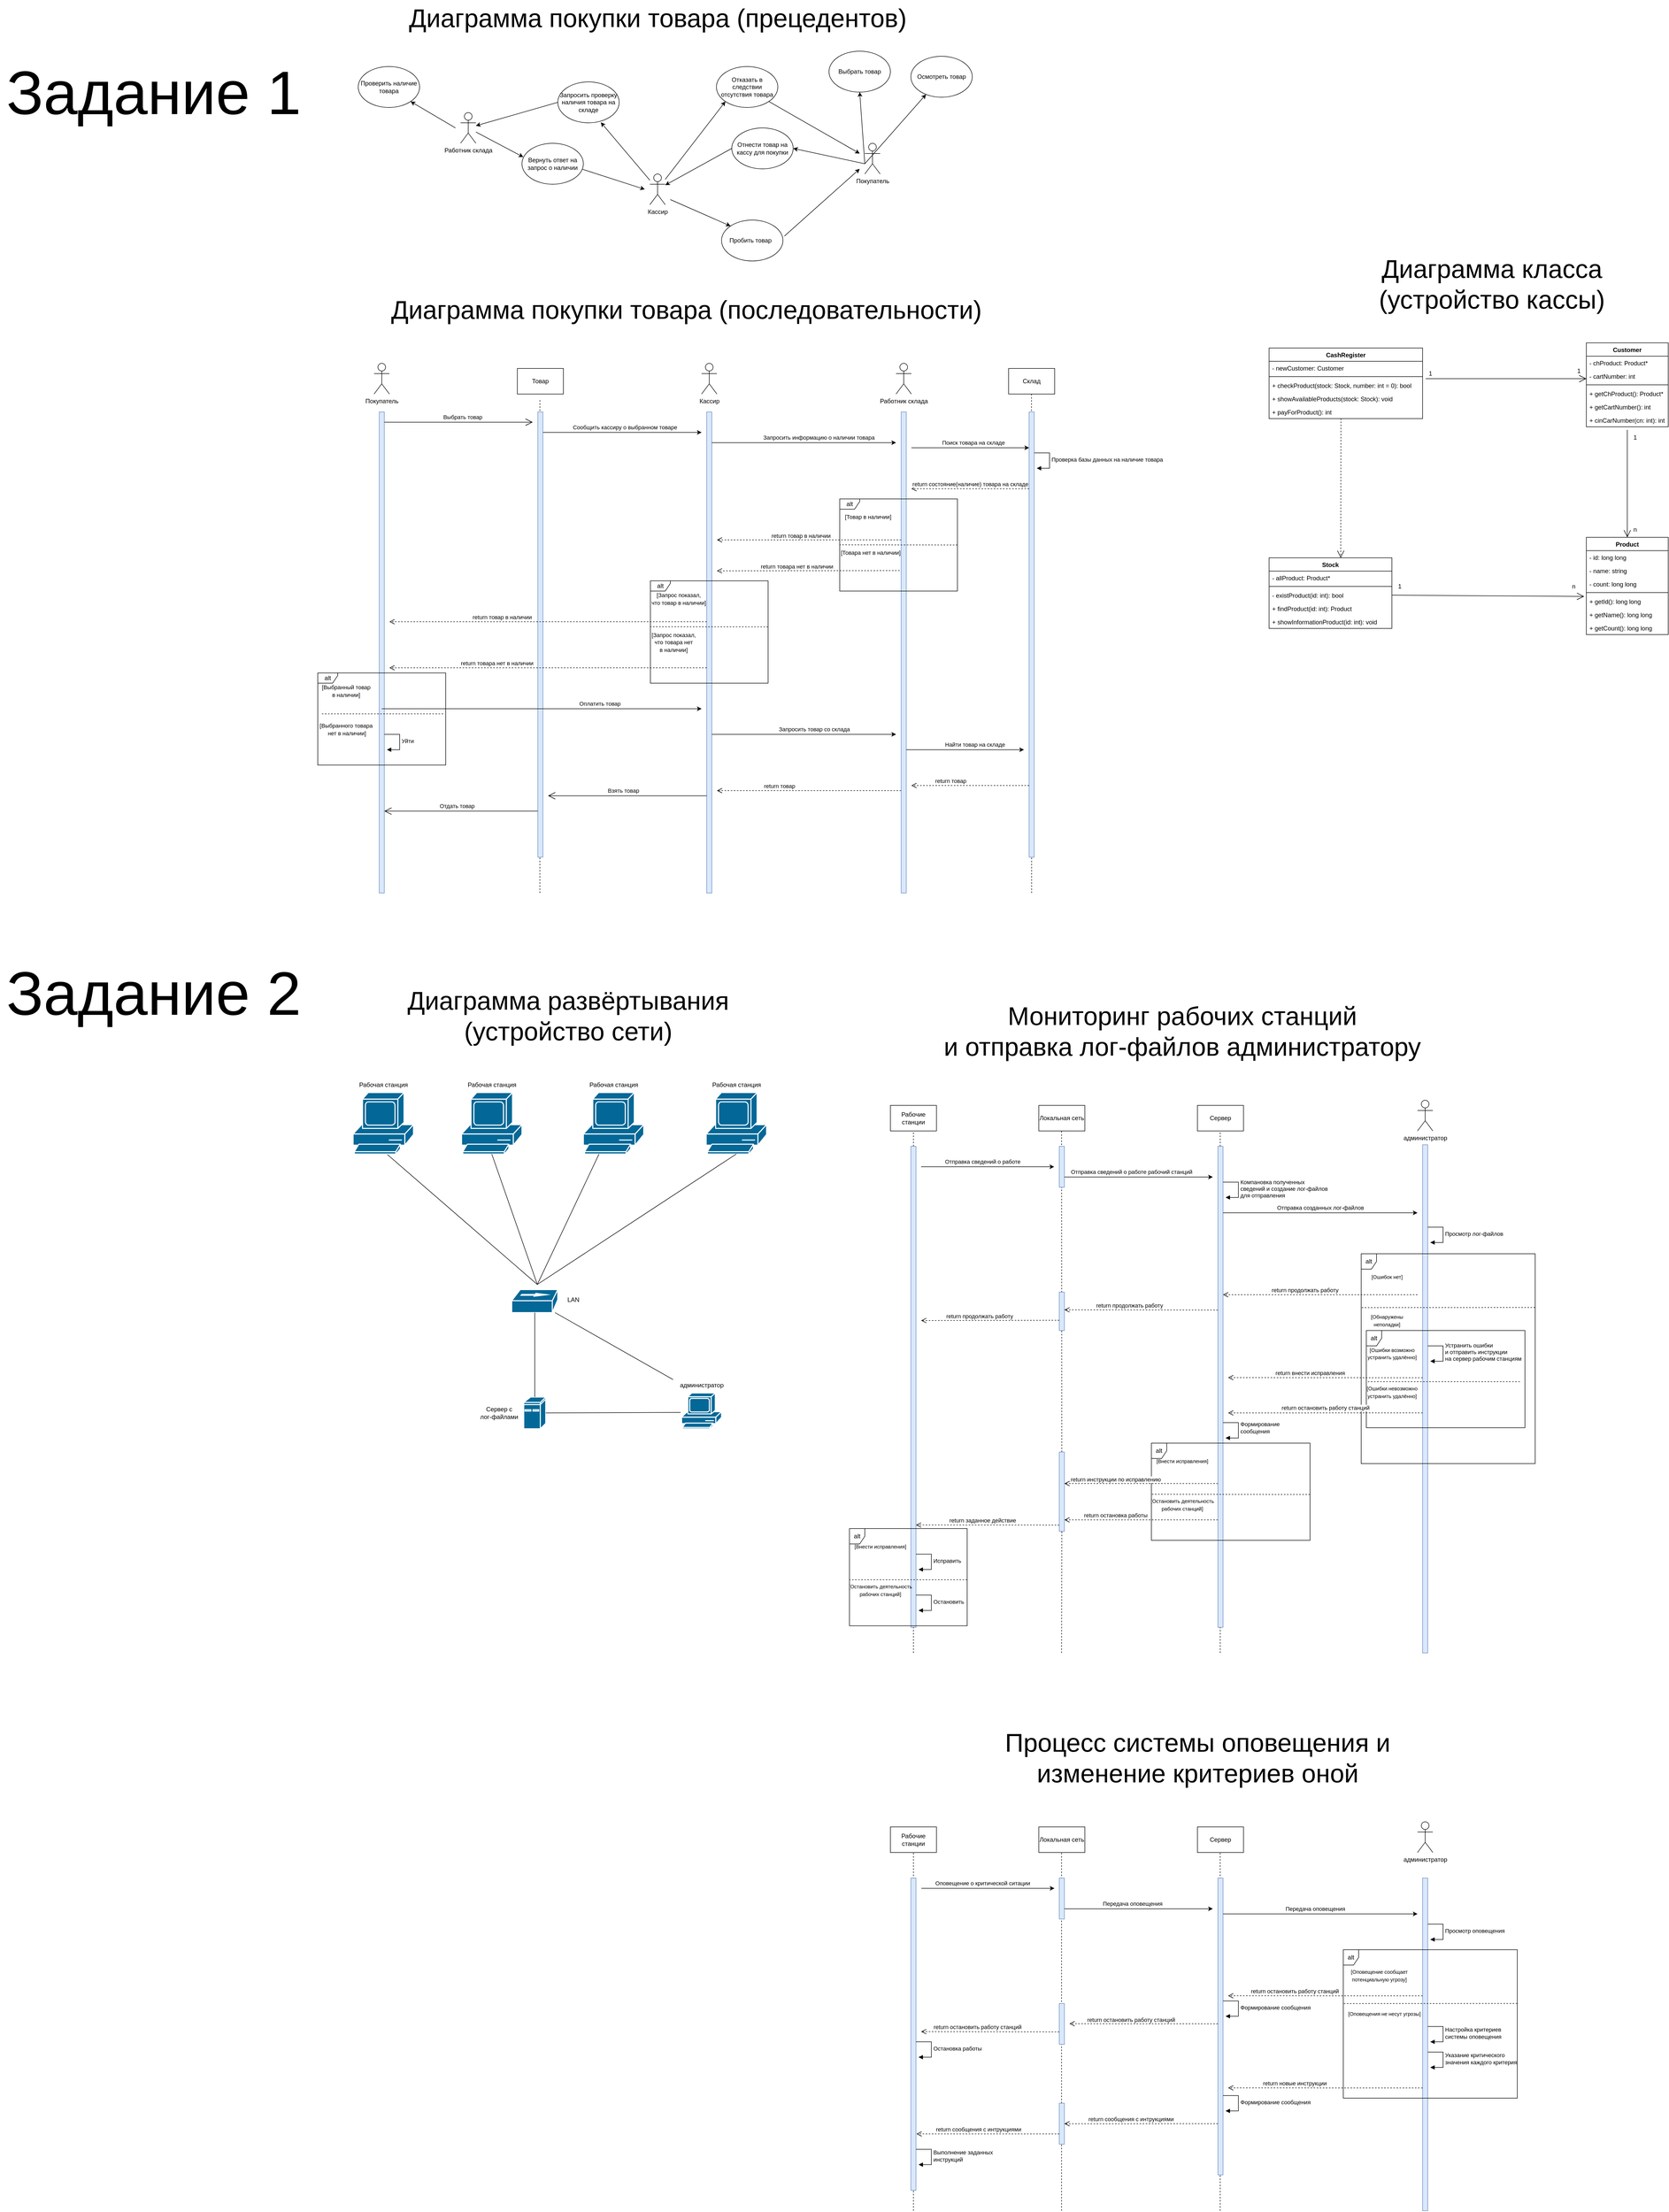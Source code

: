 <mxfile version="21.1.1" type="github">
  <diagram name="Страница 1" id="AMioQ5z1uBzVPYg-4qCF">
    <mxGraphModel dx="5659" dy="4001" grid="1" gridSize="10" guides="1" tooltips="1" connect="1" arrows="1" fold="1" page="1" pageScale="1" pageWidth="827" pageHeight="1169" math="0" shadow="0">
      <root>
        <mxCell id="0" />
        <mxCell id="1" parent="0" />
        <mxCell id="KrzIYM4kpdeG3VqTeWPZ-309" value="" style="endArrow=none;dashed=1;html=1;rounded=0;entryX=0.5;entryY=1;entryDx=0;entryDy=0;" edge="1" parent="1" target="KrzIYM4kpdeG3VqTeWPZ-256">
          <mxGeometry width="50" height="50" relative="1" as="geometry">
            <mxPoint x="965" y="4230" as="sourcePoint" />
            <mxPoint x="970" y="3550" as="targetPoint" />
          </mxGeometry>
        </mxCell>
        <mxCell id="KrzIYM4kpdeG3VqTeWPZ-310" value="" style="endArrow=none;dashed=1;html=1;rounded=0;entryX=0.5;entryY=1;entryDx=0;entryDy=0;" edge="1" parent="1">
          <mxGeometry width="50" height="50" relative="1" as="geometry">
            <mxPoint x="1254.47" y="4230" as="sourcePoint" />
            <mxPoint x="1254.47" y="3530" as="targetPoint" />
          </mxGeometry>
        </mxCell>
        <mxCell id="KrzIYM4kpdeG3VqTeWPZ-311" value="" style="endArrow=none;dashed=1;html=1;rounded=0;entryX=0.5;entryY=1;entryDx=0;entryDy=0;" edge="1" parent="1">
          <mxGeometry width="50" height="50" relative="1" as="geometry">
            <mxPoint x="1564.47" y="4230" as="sourcePoint" />
            <mxPoint x="1564.47" y="3530" as="targetPoint" />
          </mxGeometry>
        </mxCell>
        <mxCell id="KrzIYM4kpdeG3VqTeWPZ-255" value="" style="endArrow=none;dashed=1;html=1;rounded=0;entryX=0.5;entryY=1;entryDx=0;entryDy=0;" edge="1" parent="1">
          <mxGeometry width="50" height="50" relative="1" as="geometry">
            <mxPoint x="1564.52" y="3140" as="sourcePoint" />
            <mxPoint x="1564.52" y="2120" as="targetPoint" />
          </mxGeometry>
        </mxCell>
        <mxCell id="KrzIYM4kpdeG3VqTeWPZ-254" value="" style="endArrow=none;dashed=1;html=1;rounded=0;entryX=0.5;entryY=1;entryDx=0;entryDy=0;" edge="1" parent="1" source="KrzIYM4kpdeG3VqTeWPZ-243">
          <mxGeometry width="50" height="50" relative="1" as="geometry">
            <mxPoint x="1254.52" y="3140" as="sourcePoint" />
            <mxPoint x="1254.52" y="2120" as="targetPoint" />
          </mxGeometry>
        </mxCell>
        <mxCell id="KrzIYM4kpdeG3VqTeWPZ-253" value="" style="endArrow=none;dashed=1;html=1;rounded=0;entryX=0.5;entryY=1;entryDx=0;entryDy=0;" edge="1" parent="1" target="KrzIYM4kpdeG3VqTeWPZ-201">
          <mxGeometry width="50" height="50" relative="1" as="geometry">
            <mxPoint x="965" y="3140" as="sourcePoint" />
            <mxPoint x="975" y="2130" as="targetPoint" />
          </mxGeometry>
        </mxCell>
        <mxCell id="KrzIYM4kpdeG3VqTeWPZ-174" value="" style="endArrow=none;dashed=1;html=1;rounded=0;" edge="1" parent="1">
          <mxGeometry width="50" height="50" relative="1" as="geometry">
            <mxPoint x="235" y="1655" as="sourcePoint" />
            <mxPoint x="235.09" y="690" as="targetPoint" />
          </mxGeometry>
        </mxCell>
        <mxCell id="KrzIYM4kpdeG3VqTeWPZ-173" value="" style="endArrow=none;dashed=1;html=1;rounded=0;" edge="1" parent="1">
          <mxGeometry width="50" height="50" relative="1" as="geometry">
            <mxPoint x="1196" y="1655" as="sourcePoint" />
            <mxPoint x="1195.7" y="680" as="targetPoint" />
          </mxGeometry>
        </mxCell>
        <mxCell id="KrzIYM4kpdeG3VqTeWPZ-1" value="Покупатель" style="shape=umlActor;verticalLabelPosition=bottom;verticalAlign=top;html=1;outlineConnect=0;" vertex="1" parent="1">
          <mxGeometry x="870" y="190" width="30" height="60" as="geometry" />
        </mxCell>
        <mxCell id="KrzIYM4kpdeG3VqTeWPZ-2" value="" style="endArrow=classic;html=1;rounded=0;" edge="1" parent="1" target="KrzIYM4kpdeG3VqTeWPZ-4">
          <mxGeometry width="50" height="50" relative="1" as="geometry">
            <mxPoint x="870" y="230" as="sourcePoint" />
            <mxPoint x="720" y="130" as="targetPoint" />
          </mxGeometry>
        </mxCell>
        <mxCell id="KrzIYM4kpdeG3VqTeWPZ-3" value="" style="endArrow=classic;html=1;rounded=0;entryX=0.5;entryY=1;entryDx=0;entryDy=0;" edge="1" parent="1" target="KrzIYM4kpdeG3VqTeWPZ-5">
          <mxGeometry width="50" height="50" relative="1" as="geometry">
            <mxPoint x="870" y="230" as="sourcePoint" />
            <mxPoint x="700" y="230" as="targetPoint" />
          </mxGeometry>
        </mxCell>
        <mxCell id="KrzIYM4kpdeG3VqTeWPZ-4" value="Осмотреть товар" style="ellipse;whiteSpace=wrap;html=1;" vertex="1" parent="1">
          <mxGeometry x="960" y="20" width="120" height="80" as="geometry" />
        </mxCell>
        <mxCell id="KrzIYM4kpdeG3VqTeWPZ-5" value="Выбрать товар" style="ellipse;whiteSpace=wrap;html=1;" vertex="1" parent="1">
          <mxGeometry x="800" y="10" width="120" height="80" as="geometry" />
        </mxCell>
        <mxCell id="KrzIYM4kpdeG3VqTeWPZ-6" value="" style="endArrow=classic;html=1;rounded=0;entryX=1;entryY=0.5;entryDx=0;entryDy=0;" edge="1" parent="1" target="KrzIYM4kpdeG3VqTeWPZ-7">
          <mxGeometry width="50" height="50" relative="1" as="geometry">
            <mxPoint x="870" y="230" as="sourcePoint" />
            <mxPoint x="720" y="280" as="targetPoint" />
          </mxGeometry>
        </mxCell>
        <mxCell id="KrzIYM4kpdeG3VqTeWPZ-7" value="Отнести товар на кассу для покупки" style="ellipse;whiteSpace=wrap;html=1;" vertex="1" parent="1">
          <mxGeometry x="610" y="160" width="120" height="80" as="geometry" />
        </mxCell>
        <mxCell id="KrzIYM4kpdeG3VqTeWPZ-9" value="Кассир" style="shape=umlActor;verticalLabelPosition=bottom;verticalAlign=top;html=1;outlineConnect=0;" vertex="1" parent="1">
          <mxGeometry x="450" y="250" width="30" height="60" as="geometry" />
        </mxCell>
        <mxCell id="KrzIYM4kpdeG3VqTeWPZ-10" value="" style="endArrow=classic;html=1;rounded=0;exitX=0;exitY=0.5;exitDx=0;exitDy=0;" edge="1" parent="1" source="KrzIYM4kpdeG3VqTeWPZ-7" target="KrzIYM4kpdeG3VqTeWPZ-9">
          <mxGeometry width="50" height="50" relative="1" as="geometry">
            <mxPoint x="610" y="300" as="sourcePoint" />
            <mxPoint x="470" y="270" as="targetPoint" />
          </mxGeometry>
        </mxCell>
        <mxCell id="KrzIYM4kpdeG3VqTeWPZ-11" value="Запросить проверку наличия товара на складе" style="ellipse;whiteSpace=wrap;html=1;" vertex="1" parent="1">
          <mxGeometry x="270" y="70" width="120" height="80" as="geometry" />
        </mxCell>
        <mxCell id="KrzIYM4kpdeG3VqTeWPZ-13" value="" style="endArrow=classic;html=1;rounded=0;entryX=0.701;entryY=0.988;entryDx=0;entryDy=0;entryPerimeter=0;" edge="1" parent="1" source="KrzIYM4kpdeG3VqTeWPZ-9" target="KrzIYM4kpdeG3VqTeWPZ-11">
          <mxGeometry width="50" height="50" relative="1" as="geometry">
            <mxPoint x="420" y="240" as="sourcePoint" />
            <mxPoint x="290" y="222" as="targetPoint" />
          </mxGeometry>
        </mxCell>
        <mxCell id="KrzIYM4kpdeG3VqTeWPZ-14" value="Работник склада" style="shape=umlActor;verticalLabelPosition=bottom;verticalAlign=top;html=1;outlineConnect=0;" vertex="1" parent="1">
          <mxGeometry x="80" y="130" width="30" height="60" as="geometry" />
        </mxCell>
        <mxCell id="KrzIYM4kpdeG3VqTeWPZ-16" value="" style="endArrow=classic;html=1;rounded=0;exitX=0;exitY=0.5;exitDx=0;exitDy=0;" edge="1" parent="1" source="KrzIYM4kpdeG3VqTeWPZ-11" target="KrzIYM4kpdeG3VqTeWPZ-14">
          <mxGeometry width="50" height="50" relative="1" as="geometry">
            <mxPoint x="276" y="256.5" as="sourcePoint" />
            <mxPoint x="180" y="143.5" as="targetPoint" />
          </mxGeometry>
        </mxCell>
        <mxCell id="KrzIYM4kpdeG3VqTeWPZ-17" value="Проверить наличие товара" style="ellipse;whiteSpace=wrap;html=1;" vertex="1" parent="1">
          <mxGeometry x="-120" y="40" width="120" height="80" as="geometry" />
        </mxCell>
        <mxCell id="KrzIYM4kpdeG3VqTeWPZ-18" value="" style="endArrow=classic;html=1;rounded=0;entryX=1;entryY=1;entryDx=0;entryDy=0;" edge="1" parent="1" target="KrzIYM4kpdeG3VqTeWPZ-17">
          <mxGeometry width="50" height="50" relative="1" as="geometry">
            <mxPoint x="70" y="160" as="sourcePoint" />
            <mxPoint x="120" y="166" as="targetPoint" />
          </mxGeometry>
        </mxCell>
        <mxCell id="KrzIYM4kpdeG3VqTeWPZ-19" value="Вернуть ответ на запрос о наличии" style="ellipse;whiteSpace=wrap;html=1;" vertex="1" parent="1">
          <mxGeometry x="200" y="190" width="120" height="80" as="geometry" />
        </mxCell>
        <mxCell id="KrzIYM4kpdeG3VqTeWPZ-20" value="" style="endArrow=classic;html=1;rounded=0;entryX=0.022;entryY=0.337;entryDx=0;entryDy=0;entryPerimeter=0;" edge="1" parent="1" source="KrzIYM4kpdeG3VqTeWPZ-14" target="KrzIYM4kpdeG3VqTeWPZ-19">
          <mxGeometry width="50" height="50" relative="1" as="geometry">
            <mxPoint x="280" y="120" as="sourcePoint" />
            <mxPoint x="120" y="166" as="targetPoint" />
          </mxGeometry>
        </mxCell>
        <mxCell id="KrzIYM4kpdeG3VqTeWPZ-21" value="" style="endArrow=classic;html=1;rounded=0;exitX=0.986;exitY=0.635;exitDx=0;exitDy=0;exitPerimeter=0;" edge="1" parent="1" source="KrzIYM4kpdeG3VqTeWPZ-19">
          <mxGeometry width="50" height="50" relative="1" as="geometry">
            <mxPoint x="120" y="184" as="sourcePoint" />
            <mxPoint x="440" y="280" as="targetPoint" />
          </mxGeometry>
        </mxCell>
        <mxCell id="KrzIYM4kpdeG3VqTeWPZ-22" value="Пробить товар&amp;nbsp;&amp;nbsp;" style="ellipse;whiteSpace=wrap;html=1;" vertex="1" parent="1">
          <mxGeometry x="590" y="340" width="120" height="80" as="geometry" />
        </mxCell>
        <mxCell id="KrzIYM4kpdeG3VqTeWPZ-23" value="" style="endArrow=classic;html=1;rounded=0;entryX=0;entryY=0;entryDx=0;entryDy=0;" edge="1" parent="1" target="KrzIYM4kpdeG3VqTeWPZ-22">
          <mxGeometry width="50" height="50" relative="1" as="geometry">
            <mxPoint x="490" y="300" as="sourcePoint" />
            <mxPoint x="490" y="292" as="targetPoint" />
          </mxGeometry>
        </mxCell>
        <mxCell id="KrzIYM4kpdeG3VqTeWPZ-24" value="" style="endArrow=classic;html=1;rounded=0;exitX=1.024;exitY=0.392;exitDx=0;exitDy=0;exitPerimeter=0;" edge="1" parent="1" source="KrzIYM4kpdeG3VqTeWPZ-22">
          <mxGeometry width="50" height="50" relative="1" as="geometry">
            <mxPoint x="740" y="340" as="sourcePoint" />
            <mxPoint x="860" y="240" as="targetPoint" />
          </mxGeometry>
        </mxCell>
        <mxCell id="KrzIYM4kpdeG3VqTeWPZ-25" value="Отказать в следствии отсутствия товара" style="ellipse;whiteSpace=wrap;html=1;" vertex="1" parent="1">
          <mxGeometry x="580" y="40" width="120" height="80" as="geometry" />
        </mxCell>
        <mxCell id="KrzIYM4kpdeG3VqTeWPZ-26" value="" style="endArrow=classic;html=1;rounded=0;entryX=0;entryY=1;entryDx=0;entryDy=0;" edge="1" parent="1" source="KrzIYM4kpdeG3VqTeWPZ-9" target="KrzIYM4kpdeG3VqTeWPZ-25">
          <mxGeometry width="50" height="50" relative="1" as="geometry">
            <mxPoint x="610" y="175" as="sourcePoint" />
            <mxPoint x="470" y="145" as="targetPoint" />
          </mxGeometry>
        </mxCell>
        <mxCell id="KrzIYM4kpdeG3VqTeWPZ-27" value="" style="endArrow=classic;html=1;rounded=0;exitX=1;exitY=1;exitDx=0;exitDy=0;" edge="1" parent="1" source="KrzIYM4kpdeG3VqTeWPZ-25">
          <mxGeometry width="50" height="50" relative="1" as="geometry">
            <mxPoint x="490" y="271" as="sourcePoint" />
            <mxPoint x="860" y="210" as="targetPoint" />
          </mxGeometry>
        </mxCell>
        <mxCell id="KrzIYM4kpdeG3VqTeWPZ-28" value="Покупатель" style="shape=umlActor;verticalLabelPosition=bottom;verticalAlign=top;html=1;outlineConnect=0;" vertex="1" parent="1">
          <mxGeometry x="-89" y="620" width="30" height="60" as="geometry" />
        </mxCell>
        <mxCell id="KrzIYM4kpdeG3VqTeWPZ-33" value="Кассир" style="shape=umlActor;verticalLabelPosition=bottom;verticalAlign=top;html=1;outlineConnect=0;" vertex="1" parent="1">
          <mxGeometry x="551" y="620" width="30" height="60" as="geometry" />
        </mxCell>
        <mxCell id="KrzIYM4kpdeG3VqTeWPZ-35" value="Товар" style="rounded=0;whiteSpace=wrap;html=1;" vertex="1" parent="1">
          <mxGeometry x="191" y="630" width="90" height="50" as="geometry" />
        </mxCell>
        <mxCell id="KrzIYM4kpdeG3VqTeWPZ-40" value="Работник склада" style="shape=umlActor;verticalLabelPosition=bottom;verticalAlign=top;html=1;outlineConnect=0;" vertex="1" parent="1">
          <mxGeometry x="931" y="620" width="30" height="60" as="geometry" />
        </mxCell>
        <mxCell id="KrzIYM4kpdeG3VqTeWPZ-43" value="" style="rounded=0;whiteSpace=wrap;html=1;fillColor=#dae8fc;strokeColor=#6c8ebf;" vertex="1" parent="1">
          <mxGeometry x="-79" y="715" width="10" height="940" as="geometry" />
        </mxCell>
        <mxCell id="KrzIYM4kpdeG3VqTeWPZ-44" value="" style="rounded=0;whiteSpace=wrap;html=1;fillColor=#dae8fc;strokeColor=#6c8ebf;" vertex="1" parent="1">
          <mxGeometry x="231" y="715" width="10" height="870" as="geometry" />
        </mxCell>
        <mxCell id="KrzIYM4kpdeG3VqTeWPZ-45" value="" style="rounded=0;whiteSpace=wrap;html=1;fillColor=#dae8fc;strokeColor=#6c8ebf;" vertex="1" parent="1">
          <mxGeometry x="561" y="715" width="10" height="940" as="geometry" />
        </mxCell>
        <mxCell id="KrzIYM4kpdeG3VqTeWPZ-46" value="" style="rounded=0;whiteSpace=wrap;html=1;fillColor=#dae8fc;strokeColor=#6c8ebf;" vertex="1" parent="1">
          <mxGeometry x="941" y="715" width="10" height="940" as="geometry" />
        </mxCell>
        <mxCell id="KrzIYM4kpdeG3VqTeWPZ-47" value="" style="endArrow=open;endFill=1;endSize=12;html=1;rounded=0;" edge="1" parent="1">
          <mxGeometry width="160" relative="1" as="geometry">
            <mxPoint x="-69" y="735" as="sourcePoint" />
            <mxPoint x="221" y="735" as="targetPoint" />
          </mxGeometry>
        </mxCell>
        <mxCell id="KrzIYM4kpdeG3VqTeWPZ-48" value="Выбрать товар" style="edgeLabel;html=1;align=center;verticalAlign=middle;resizable=0;points=[];" vertex="1" connectable="0" parent="KrzIYM4kpdeG3VqTeWPZ-47">
          <mxGeometry x="0.053" y="2" relative="1" as="geometry">
            <mxPoint y="-8" as="offset" />
          </mxGeometry>
        </mxCell>
        <mxCell id="KrzIYM4kpdeG3VqTeWPZ-49" value="" style="endArrow=classic;html=1;rounded=0;" edge="1" parent="1">
          <mxGeometry width="50" height="50" relative="1" as="geometry">
            <mxPoint x="241" y="755" as="sourcePoint" />
            <mxPoint x="551" y="755" as="targetPoint" />
          </mxGeometry>
        </mxCell>
        <mxCell id="KrzIYM4kpdeG3VqTeWPZ-50" value="Сообщить кассиру о выбранном товаре" style="edgeLabel;html=1;align=center;verticalAlign=middle;resizable=0;points=[];" vertex="1" connectable="0" parent="KrzIYM4kpdeG3VqTeWPZ-49">
          <mxGeometry x="0.029" y="-2" relative="1" as="geometry">
            <mxPoint y="-12" as="offset" />
          </mxGeometry>
        </mxCell>
        <mxCell id="KrzIYM4kpdeG3VqTeWPZ-51" value="" style="endArrow=classic;html=1;rounded=0;" edge="1" parent="1">
          <mxGeometry width="50" height="50" relative="1" as="geometry">
            <mxPoint x="571" y="775" as="sourcePoint" />
            <mxPoint x="931" y="775" as="targetPoint" />
          </mxGeometry>
        </mxCell>
        <mxCell id="KrzIYM4kpdeG3VqTeWPZ-52" value="&amp;nbsp;" style="edgeLabel;html=1;align=center;verticalAlign=middle;resizable=0;points=[];" vertex="1" connectable="0" parent="KrzIYM4kpdeG3VqTeWPZ-51">
          <mxGeometry x="0.029" y="-2" relative="1" as="geometry">
            <mxPoint y="-12" as="offset" />
          </mxGeometry>
        </mxCell>
        <mxCell id="KrzIYM4kpdeG3VqTeWPZ-53" value="Запросить информацию о наличии товара" style="edgeLabel;html=1;align=center;verticalAlign=middle;resizable=0;points=[];" vertex="1" connectable="0" parent="KrzIYM4kpdeG3VqTeWPZ-51">
          <mxGeometry x="0.135" y="1" relative="1" as="geometry">
            <mxPoint x="4" y="-9" as="offset" />
          </mxGeometry>
        </mxCell>
        <mxCell id="KrzIYM4kpdeG3VqTeWPZ-54" value="Склад" style="rounded=0;whiteSpace=wrap;html=1;" vertex="1" parent="1">
          <mxGeometry x="1151" y="630" width="90" height="50" as="geometry" />
        </mxCell>
        <mxCell id="KrzIYM4kpdeG3VqTeWPZ-55" value="" style="rounded=0;whiteSpace=wrap;html=1;fillColor=#dae8fc;strokeColor=#6c8ebf;" vertex="1" parent="1">
          <mxGeometry x="1191" y="715" width="10" height="870" as="geometry" />
        </mxCell>
        <mxCell id="KrzIYM4kpdeG3VqTeWPZ-56" value="" style="endArrow=classic;html=1;rounded=0;" edge="1" parent="1">
          <mxGeometry width="50" height="50" relative="1" as="geometry">
            <mxPoint x="961" y="785" as="sourcePoint" />
            <mxPoint x="1191" y="785" as="targetPoint" />
          </mxGeometry>
        </mxCell>
        <mxCell id="KrzIYM4kpdeG3VqTeWPZ-57" value="&amp;nbsp;" style="edgeLabel;html=1;align=center;verticalAlign=middle;resizable=0;points=[];" vertex="1" connectable="0" parent="KrzIYM4kpdeG3VqTeWPZ-56">
          <mxGeometry x="0.029" y="-2" relative="1" as="geometry">
            <mxPoint y="-12" as="offset" />
          </mxGeometry>
        </mxCell>
        <mxCell id="KrzIYM4kpdeG3VqTeWPZ-58" value="Поиск товара на складе" style="edgeLabel;html=1;align=center;verticalAlign=middle;resizable=0;points=[];" vertex="1" connectable="0" parent="KrzIYM4kpdeG3VqTeWPZ-56">
          <mxGeometry x="0.135" y="1" relative="1" as="geometry">
            <mxPoint x="-10" y="-9" as="offset" />
          </mxGeometry>
        </mxCell>
        <mxCell id="KrzIYM4kpdeG3VqTeWPZ-60" value="Проверка базы данных на наличие товара" style="html=1;align=left;spacingLeft=2;endArrow=block;rounded=0;edgeStyle=orthogonalEdgeStyle;curved=0;rounded=0;" edge="1" parent="1">
          <mxGeometry relative="1" as="geometry">
            <mxPoint x="1201" y="795" as="sourcePoint" />
            <Array as="points">
              <mxPoint x="1231" y="825" />
            </Array>
            <mxPoint x="1206" y="825.029" as="targetPoint" />
          </mxGeometry>
        </mxCell>
        <mxCell id="KrzIYM4kpdeG3VqTeWPZ-61" value="alt" style="shape=umlFrame;whiteSpace=wrap;html=1;pointerEvents=0;recursiveResize=0;container=1;collapsible=0;width=39;height=20;" vertex="1" parent="1">
          <mxGeometry x="821" y="885" width="230" height="180" as="geometry" />
        </mxCell>
        <mxCell id="KrzIYM4kpdeG3VqTeWPZ-63" value="" style="endArrow=none;dashed=1;html=1;rounded=0;" edge="1" parent="KrzIYM4kpdeG3VqTeWPZ-61">
          <mxGeometry width="50" height="50" relative="1" as="geometry">
            <mxPoint x="230" y="90" as="sourcePoint" />
            <mxPoint y="89.66" as="targetPoint" />
          </mxGeometry>
        </mxCell>
        <mxCell id="KrzIYM4kpdeG3VqTeWPZ-65" value="&lt;span style=&quot;font-size: 11px;&quot;&gt;[Товара нет в наличии]&lt;/span&gt;" style="text;html=1;align=center;verticalAlign=middle;resizable=0;points=[];autosize=1;strokeColor=none;fillColor=none;" vertex="1" parent="KrzIYM4kpdeG3VqTeWPZ-61">
          <mxGeometry x="-10" y="90" width="140" height="30" as="geometry" />
        </mxCell>
        <mxCell id="KrzIYM4kpdeG3VqTeWPZ-64" value="&lt;span style=&quot;font-size: 11px;&quot;&gt;[Товар в наличии]&lt;/span&gt;" style="text;html=1;align=center;verticalAlign=middle;resizable=0;points=[];autosize=1;strokeColor=none;fillColor=none;" vertex="1" parent="KrzIYM4kpdeG3VqTeWPZ-61">
          <mxGeometry y="20" width="110" height="30" as="geometry" />
        </mxCell>
        <mxCell id="KrzIYM4kpdeG3VqTeWPZ-67" value="return товар в наличии" style="html=1;verticalAlign=bottom;endArrow=open;dashed=1;endSize=8;edgeStyle=elbowEdgeStyle;elbow=vertical;curved=0;rounded=0;" edge="1" parent="KrzIYM4kpdeG3VqTeWPZ-61">
          <mxGeometry x="0.089" y="1" relative="1" as="geometry">
            <mxPoint x="120" y="80" as="sourcePoint" />
            <mxPoint x="-240" y="80" as="targetPoint" />
            <mxPoint as="offset" />
          </mxGeometry>
        </mxCell>
        <mxCell id="KrzIYM4kpdeG3VqTeWPZ-66" value="return состояние(наличие) товара на складе" style="html=1;verticalAlign=bottom;endArrow=open;dashed=1;endSize=8;edgeStyle=elbowEdgeStyle;elbow=vertical;curved=0;rounded=0;" edge="1" parent="1">
          <mxGeometry relative="1" as="geometry">
            <mxPoint x="1191" y="865" as="sourcePoint" />
            <mxPoint x="961" y="865" as="targetPoint" />
          </mxGeometry>
        </mxCell>
        <mxCell id="KrzIYM4kpdeG3VqTeWPZ-68" value="return товара нет в наличии" style="html=1;verticalAlign=bottom;endArrow=open;dashed=1;endSize=8;edgeStyle=elbowEdgeStyle;elbow=vertical;curved=0;rounded=0;" edge="1" parent="1">
          <mxGeometry x="0.127" relative="1" as="geometry">
            <mxPoint x="938" y="1025" as="sourcePoint" />
            <mxPoint x="581" y="1026" as="targetPoint" />
            <mxPoint as="offset" />
          </mxGeometry>
        </mxCell>
        <mxCell id="KrzIYM4kpdeG3VqTeWPZ-69" value="alt" style="shape=umlFrame;whiteSpace=wrap;html=1;pointerEvents=0;recursiveResize=0;container=1;collapsible=0;width=39;height=20;" vertex="1" parent="1">
          <mxGeometry x="451" y="1045" width="230" height="200" as="geometry" />
        </mxCell>
        <mxCell id="KrzIYM4kpdeG3VqTeWPZ-70" value="" style="endArrow=none;dashed=1;html=1;rounded=0;" edge="1" parent="KrzIYM4kpdeG3VqTeWPZ-69">
          <mxGeometry width="50" height="50" relative="1" as="geometry">
            <mxPoint x="230" y="90" as="sourcePoint" />
            <mxPoint y="89.66" as="targetPoint" />
          </mxGeometry>
        </mxCell>
        <mxCell id="KrzIYM4kpdeG3VqTeWPZ-71" value="&lt;span style=&quot;font-size: 11px;&quot;&gt;[Запрос показал, &lt;br&gt;что товара нет &lt;br&gt;в наличии]&lt;/span&gt;" style="text;html=1;align=center;verticalAlign=middle;resizable=0;points=[];autosize=1;strokeColor=none;fillColor=none;" vertex="1" parent="KrzIYM4kpdeG3VqTeWPZ-69">
          <mxGeometry x="-10" y="90" width="110" height="60" as="geometry" />
        </mxCell>
        <mxCell id="KrzIYM4kpdeG3VqTeWPZ-72" value="&lt;span style=&quot;font-size: 11px;&quot;&gt;[Запрос показал, &lt;br&gt;что товар в наличии]&lt;/span&gt;" style="text;html=1;align=center;verticalAlign=middle;resizable=0;points=[];autosize=1;strokeColor=none;fillColor=none;" vertex="1" parent="KrzIYM4kpdeG3VqTeWPZ-69">
          <mxGeometry x="-10" y="15" width="130" height="40" as="geometry" />
        </mxCell>
        <mxCell id="KrzIYM4kpdeG3VqTeWPZ-73" value="return товар в наличии" style="html=1;verticalAlign=bottom;endArrow=open;dashed=1;endSize=8;edgeStyle=elbowEdgeStyle;elbow=vertical;curved=0;rounded=0;" edge="1" parent="KrzIYM4kpdeG3VqTeWPZ-69">
          <mxGeometry x="0.29" relative="1" as="geometry">
            <mxPoint x="110" y="80" as="sourcePoint" />
            <mxPoint x="-510" y="80" as="targetPoint" />
            <mxPoint as="offset" />
          </mxGeometry>
        </mxCell>
        <mxCell id="KrzIYM4kpdeG3VqTeWPZ-74" value="return товара нет в наличии" style="html=1;verticalAlign=bottom;endArrow=open;dashed=1;endSize=8;edgeStyle=elbowEdgeStyle;elbow=vertical;curved=0;rounded=0;" edge="1" parent="1">
          <mxGeometry x="0.322" relative="1" as="geometry">
            <mxPoint x="561" y="1215" as="sourcePoint" />
            <mxPoint x="-59" y="1215" as="targetPoint" />
            <mxPoint as="offset" />
          </mxGeometry>
        </mxCell>
        <mxCell id="KrzIYM4kpdeG3VqTeWPZ-77" value="alt" style="shape=umlFrame;whiteSpace=wrap;html=1;pointerEvents=0;recursiveResize=0;container=1;collapsible=0;width=39;height=20;" vertex="1" parent="1">
          <mxGeometry x="-199" y="1225" width="250" height="180" as="geometry" />
        </mxCell>
        <mxCell id="KrzIYM4kpdeG3VqTeWPZ-80" value="&lt;span style=&quot;font-size: 11px;&quot;&gt;[Выбранный товар&lt;br&gt;в наличии]&lt;/span&gt;" style="text;html=1;align=center;verticalAlign=middle;resizable=0;points=[];autosize=1;strokeColor=none;fillColor=none;" vertex="1" parent="KrzIYM4kpdeG3VqTeWPZ-77">
          <mxGeometry x="-5" y="15" width="120" height="40" as="geometry" />
        </mxCell>
        <mxCell id="KrzIYM4kpdeG3VqTeWPZ-84" value="" style="endArrow=classic;html=1;rounded=0;" edge="1" parent="KrzIYM4kpdeG3VqTeWPZ-77">
          <mxGeometry width="50" height="50" relative="1" as="geometry">
            <mxPoint x="125" y="70" as="sourcePoint" />
            <mxPoint x="750" y="70" as="targetPoint" />
          </mxGeometry>
        </mxCell>
        <mxCell id="KrzIYM4kpdeG3VqTeWPZ-85" value="Оплатить товар" style="edgeLabel;html=1;align=center;verticalAlign=middle;resizable=0;points=[];" vertex="1" connectable="0" parent="KrzIYM4kpdeG3VqTeWPZ-84">
          <mxGeometry x="0.029" y="-2" relative="1" as="geometry">
            <mxPoint x="104" y="-12" as="offset" />
          </mxGeometry>
        </mxCell>
        <mxCell id="KrzIYM4kpdeG3VqTeWPZ-86" value="Уйти" style="html=1;align=left;spacingLeft=2;endArrow=block;rounded=0;edgeStyle=orthogonalEdgeStyle;curved=0;rounded=0;" edge="1" parent="KrzIYM4kpdeG3VqTeWPZ-77">
          <mxGeometry x="-0.003" relative="1" as="geometry">
            <mxPoint x="130" y="120" as="sourcePoint" />
            <Array as="points">
              <mxPoint x="160" y="150" />
            </Array>
            <mxPoint x="135" y="150.029" as="targetPoint" />
            <mxPoint as="offset" />
          </mxGeometry>
        </mxCell>
        <mxCell id="KrzIYM4kpdeG3VqTeWPZ-87" value="&lt;span style=&quot;font-size: 11px;&quot;&gt;[Выбранного товара&lt;br&gt;&amp;nbsp;нет в наличии]&lt;/span&gt;" style="text;html=1;align=center;verticalAlign=middle;resizable=0;points=[];autosize=1;strokeColor=none;fillColor=none;" vertex="1" parent="KrzIYM4kpdeG3VqTeWPZ-77">
          <mxGeometry x="-10" y="90" width="130" height="40" as="geometry" />
        </mxCell>
        <mxCell id="KrzIYM4kpdeG3VqTeWPZ-78" value="" style="endArrow=none;dashed=1;html=1;rounded=0;" edge="1" parent="KrzIYM4kpdeG3VqTeWPZ-77">
          <mxGeometry width="50" height="50" relative="1" as="geometry">
            <mxPoint x="245" y="80" as="sourcePoint" />
            <mxPoint x="5" y="80" as="targetPoint" />
          </mxGeometry>
        </mxCell>
        <mxCell id="KrzIYM4kpdeG3VqTeWPZ-91" value="" style="endArrow=classic;html=1;rounded=0;" edge="1" parent="1">
          <mxGeometry width="50" height="50" relative="1" as="geometry">
            <mxPoint x="571" y="1345" as="sourcePoint" />
            <mxPoint x="931" y="1345" as="targetPoint" />
          </mxGeometry>
        </mxCell>
        <mxCell id="KrzIYM4kpdeG3VqTeWPZ-92" value="Запросить товар со склада" style="edgeLabel;html=1;align=center;verticalAlign=middle;resizable=0;points=[];" vertex="1" connectable="0" parent="KrzIYM4kpdeG3VqTeWPZ-91">
          <mxGeometry x="0.029" y="-2" relative="1" as="geometry">
            <mxPoint x="15" y="-12" as="offset" />
          </mxGeometry>
        </mxCell>
        <mxCell id="KrzIYM4kpdeG3VqTeWPZ-93" value="" style="endArrow=classic;html=1;rounded=0;" edge="1" parent="1">
          <mxGeometry width="50" height="50" relative="1" as="geometry">
            <mxPoint x="951" y="1375" as="sourcePoint" />
            <mxPoint x="1181" y="1375" as="targetPoint" />
          </mxGeometry>
        </mxCell>
        <mxCell id="KrzIYM4kpdeG3VqTeWPZ-94" value="Найти товар на складе" style="edgeLabel;html=1;align=center;verticalAlign=middle;resizable=0;points=[];" vertex="1" connectable="0" parent="KrzIYM4kpdeG3VqTeWPZ-93">
          <mxGeometry x="0.029" y="-2" relative="1" as="geometry">
            <mxPoint x="15" y="-12" as="offset" />
          </mxGeometry>
        </mxCell>
        <mxCell id="KrzIYM4kpdeG3VqTeWPZ-95" value="return товар&amp;nbsp;" style="html=1;verticalAlign=bottom;endArrow=open;dashed=1;endSize=8;edgeStyle=elbowEdgeStyle;elbow=vertical;curved=0;rounded=0;" edge="1" parent="1">
          <mxGeometry x="0.322" relative="1" as="geometry">
            <mxPoint x="1191" y="1445" as="sourcePoint" />
            <mxPoint x="961" y="1445" as="targetPoint" />
            <mxPoint as="offset" />
          </mxGeometry>
        </mxCell>
        <mxCell id="KrzIYM4kpdeG3VqTeWPZ-105" value="" style="endArrow=open;endFill=1;endSize=12;html=1;rounded=0;" edge="1" parent="1">
          <mxGeometry width="160" relative="1" as="geometry">
            <mxPoint x="561" y="1465" as="sourcePoint" />
            <mxPoint x="251" y="1465" as="targetPoint" />
          </mxGeometry>
        </mxCell>
        <mxCell id="KrzIYM4kpdeG3VqTeWPZ-106" value="Взять товар" style="edgeLabel;html=1;align=center;verticalAlign=middle;resizable=0;points=[];" vertex="1" connectable="0" parent="KrzIYM4kpdeG3VqTeWPZ-105">
          <mxGeometry x="0.053" y="2" relative="1" as="geometry">
            <mxPoint y="-12" as="offset" />
          </mxGeometry>
        </mxCell>
        <mxCell id="KrzIYM4kpdeG3VqTeWPZ-107" value="" style="endArrow=open;endFill=1;endSize=12;html=1;rounded=0;" edge="1" parent="1">
          <mxGeometry width="160" relative="1" as="geometry">
            <mxPoint x="231" y="1495" as="sourcePoint" />
            <mxPoint x="-69" y="1495" as="targetPoint" />
          </mxGeometry>
        </mxCell>
        <mxCell id="KrzIYM4kpdeG3VqTeWPZ-108" value="Отдать товар" style="edgeLabel;html=1;align=center;verticalAlign=middle;resizable=0;points=[];" vertex="1" connectable="0" parent="KrzIYM4kpdeG3VqTeWPZ-107">
          <mxGeometry x="0.053" y="2" relative="1" as="geometry">
            <mxPoint y="-12" as="offset" />
          </mxGeometry>
        </mxCell>
        <mxCell id="KrzIYM4kpdeG3VqTeWPZ-109" value="&lt;font style=&quot;font-size: 120px;&quot;&gt;Задание 1&lt;/font&gt;" style="text;html=1;align=center;verticalAlign=middle;resizable=0;points=[];autosize=1;strokeColor=none;fillColor=none;" vertex="1" parent="1">
          <mxGeometry x="-820" y="10" width="600" height="160" as="geometry" />
        </mxCell>
        <mxCell id="KrzIYM4kpdeG3VqTeWPZ-114" value="Customer" style="swimlane;fontStyle=1;align=center;verticalAlign=top;childLayout=stackLayout;horizontal=1;startSize=26;horizontalStack=0;resizeParent=1;resizeParentMax=0;resizeLast=0;collapsible=1;marginBottom=0;whiteSpace=wrap;html=1;" vertex="1" parent="1">
          <mxGeometry x="2280" y="580" width="160" height="164" as="geometry" />
        </mxCell>
        <mxCell id="KrzIYM4kpdeG3VqTeWPZ-115" value="- chProduct: Product*" style="text;strokeColor=none;fillColor=none;align=left;verticalAlign=top;spacingLeft=4;spacingRight=4;overflow=hidden;rotatable=0;points=[[0,0.5],[1,0.5]];portConstraint=eastwest;whiteSpace=wrap;html=1;" vertex="1" parent="KrzIYM4kpdeG3VqTeWPZ-114">
          <mxGeometry y="26" width="160" height="26" as="geometry" />
        </mxCell>
        <mxCell id="KrzIYM4kpdeG3VqTeWPZ-123" value="- cartNumber: int" style="text;strokeColor=none;fillColor=none;align=left;verticalAlign=top;spacingLeft=4;spacingRight=4;overflow=hidden;rotatable=0;points=[[0,0.5],[1,0.5]];portConstraint=eastwest;whiteSpace=wrap;html=1;" vertex="1" parent="KrzIYM4kpdeG3VqTeWPZ-114">
          <mxGeometry y="52" width="160" height="26" as="geometry" />
        </mxCell>
        <mxCell id="KrzIYM4kpdeG3VqTeWPZ-116" value="" style="line;strokeWidth=1;fillColor=none;align=left;verticalAlign=middle;spacingTop=-1;spacingLeft=3;spacingRight=3;rotatable=0;labelPosition=right;points=[];portConstraint=eastwest;strokeColor=inherit;" vertex="1" parent="KrzIYM4kpdeG3VqTeWPZ-114">
          <mxGeometry y="78" width="160" height="8" as="geometry" />
        </mxCell>
        <mxCell id="KrzIYM4kpdeG3VqTeWPZ-117" value="+ getChProduct(): Product*" style="text;strokeColor=none;fillColor=none;align=left;verticalAlign=top;spacingLeft=4;spacingRight=4;overflow=hidden;rotatable=0;points=[[0,0.5],[1,0.5]];portConstraint=eastwest;whiteSpace=wrap;html=1;" vertex="1" parent="KrzIYM4kpdeG3VqTeWPZ-114">
          <mxGeometry y="86" width="160" height="26" as="geometry" />
        </mxCell>
        <mxCell id="KrzIYM4kpdeG3VqTeWPZ-130" value="+ getCartNumber(): int" style="text;strokeColor=none;fillColor=none;align=left;verticalAlign=top;spacingLeft=4;spacingRight=4;overflow=hidden;rotatable=0;points=[[0,0.5],[1,0.5]];portConstraint=eastwest;whiteSpace=wrap;html=1;" vertex="1" parent="KrzIYM4kpdeG3VqTeWPZ-114">
          <mxGeometry y="112" width="160" height="26" as="geometry" />
        </mxCell>
        <mxCell id="KrzIYM4kpdeG3VqTeWPZ-144" value="+ cinCarNumber(cn: int): int" style="text;strokeColor=none;fillColor=none;align=left;verticalAlign=top;spacingLeft=4;spacingRight=4;overflow=hidden;rotatable=0;points=[[0,0.5],[1,0.5]];portConstraint=eastwest;whiteSpace=wrap;html=1;" vertex="1" parent="KrzIYM4kpdeG3VqTeWPZ-114">
          <mxGeometry y="138" width="160" height="26" as="geometry" />
        </mxCell>
        <mxCell id="KrzIYM4kpdeG3VqTeWPZ-119" value="CashRegister" style="swimlane;fontStyle=1;align=center;verticalAlign=top;childLayout=stackLayout;horizontal=1;startSize=26;horizontalStack=0;resizeParent=1;resizeParentMax=0;resizeLast=0;collapsible=1;marginBottom=0;whiteSpace=wrap;html=1;" vertex="1" parent="1">
          <mxGeometry x="1660" y="590" width="300" height="138" as="geometry" />
        </mxCell>
        <mxCell id="KrzIYM4kpdeG3VqTeWPZ-120" value="- newCustomer: Customer" style="text;strokeColor=none;fillColor=none;align=left;verticalAlign=top;spacingLeft=4;spacingRight=4;overflow=hidden;rotatable=0;points=[[0,0.5],[1,0.5]];portConstraint=eastwest;whiteSpace=wrap;html=1;" vertex="1" parent="KrzIYM4kpdeG3VqTeWPZ-119">
          <mxGeometry y="26" width="300" height="26" as="geometry" />
        </mxCell>
        <mxCell id="KrzIYM4kpdeG3VqTeWPZ-121" value="" style="line;strokeWidth=1;fillColor=none;align=left;verticalAlign=middle;spacingTop=-1;spacingLeft=3;spacingRight=3;rotatable=0;labelPosition=right;points=[];portConstraint=eastwest;strokeColor=inherit;" vertex="1" parent="KrzIYM4kpdeG3VqTeWPZ-119">
          <mxGeometry y="52" width="300" height="8" as="geometry" />
        </mxCell>
        <mxCell id="KrzIYM4kpdeG3VqTeWPZ-122" value="+ checkProduct(stock: Stock, number: int = 0): bool" style="text;strokeColor=none;fillColor=none;align=left;verticalAlign=top;spacingLeft=4;spacingRight=4;overflow=hidden;rotatable=0;points=[[0,0.5],[1,0.5]];portConstraint=eastwest;whiteSpace=wrap;html=1;" vertex="1" parent="KrzIYM4kpdeG3VqTeWPZ-119">
          <mxGeometry y="60" width="300" height="26" as="geometry" />
        </mxCell>
        <mxCell id="KrzIYM4kpdeG3VqTeWPZ-138" value="+ showAvailableProducts(stock: Stock): void" style="text;strokeColor=none;fillColor=none;align=left;verticalAlign=top;spacingLeft=4;spacingRight=4;overflow=hidden;rotatable=0;points=[[0,0.5],[1,0.5]];portConstraint=eastwest;whiteSpace=wrap;html=1;" vertex="1" parent="KrzIYM4kpdeG3VqTeWPZ-119">
          <mxGeometry y="86" width="300" height="26" as="geometry" />
        </mxCell>
        <mxCell id="KrzIYM4kpdeG3VqTeWPZ-139" value="+ payForProduct(): int" style="text;strokeColor=none;fillColor=none;align=left;verticalAlign=top;spacingLeft=4;spacingRight=4;overflow=hidden;rotatable=0;points=[[0,0.5],[1,0.5]];portConstraint=eastwest;whiteSpace=wrap;html=1;" vertex="1" parent="KrzIYM4kpdeG3VqTeWPZ-119">
          <mxGeometry y="112" width="300" height="26" as="geometry" />
        </mxCell>
        <mxCell id="KrzIYM4kpdeG3VqTeWPZ-125" value="Product" style="swimlane;fontStyle=1;align=center;verticalAlign=top;childLayout=stackLayout;horizontal=1;startSize=26;horizontalStack=0;resizeParent=1;resizeParentMax=0;resizeLast=0;collapsible=1;marginBottom=0;whiteSpace=wrap;html=1;" vertex="1" parent="1">
          <mxGeometry x="2280" y="960" width="160" height="190" as="geometry" />
        </mxCell>
        <mxCell id="KrzIYM4kpdeG3VqTeWPZ-126" value="- id: long long" style="text;strokeColor=none;fillColor=none;align=left;verticalAlign=top;spacingLeft=4;spacingRight=4;overflow=hidden;rotatable=0;points=[[0,0.5],[1,0.5]];portConstraint=eastwest;whiteSpace=wrap;html=1;" vertex="1" parent="KrzIYM4kpdeG3VqTeWPZ-125">
          <mxGeometry y="26" width="160" height="26" as="geometry" />
        </mxCell>
        <mxCell id="KrzIYM4kpdeG3VqTeWPZ-153" value="- name: string" style="text;strokeColor=none;fillColor=none;align=left;verticalAlign=top;spacingLeft=4;spacingRight=4;overflow=hidden;rotatable=0;points=[[0,0.5],[1,0.5]];portConstraint=eastwest;whiteSpace=wrap;html=1;" vertex="1" parent="KrzIYM4kpdeG3VqTeWPZ-125">
          <mxGeometry y="52" width="160" height="26" as="geometry" />
        </mxCell>
        <mxCell id="KrzIYM4kpdeG3VqTeWPZ-159" value="- count: long long" style="text;strokeColor=none;fillColor=none;align=left;verticalAlign=top;spacingLeft=4;spacingRight=4;overflow=hidden;rotatable=0;points=[[0,0.5],[1,0.5]];portConstraint=eastwest;whiteSpace=wrap;html=1;" vertex="1" parent="KrzIYM4kpdeG3VqTeWPZ-125">
          <mxGeometry y="78" width="160" height="26" as="geometry" />
        </mxCell>
        <mxCell id="KrzIYM4kpdeG3VqTeWPZ-127" value="" style="line;strokeWidth=1;fillColor=none;align=left;verticalAlign=middle;spacingTop=-1;spacingLeft=3;spacingRight=3;rotatable=0;labelPosition=right;points=[];portConstraint=eastwest;strokeColor=inherit;" vertex="1" parent="KrzIYM4kpdeG3VqTeWPZ-125">
          <mxGeometry y="104" width="160" height="8" as="geometry" />
        </mxCell>
        <mxCell id="KrzIYM4kpdeG3VqTeWPZ-128" value="+ getId(): long long" style="text;strokeColor=none;fillColor=none;align=left;verticalAlign=top;spacingLeft=4;spacingRight=4;overflow=hidden;rotatable=0;points=[[0,0.5],[1,0.5]];portConstraint=eastwest;whiteSpace=wrap;html=1;" vertex="1" parent="KrzIYM4kpdeG3VqTeWPZ-125">
          <mxGeometry y="112" width="160" height="26" as="geometry" />
        </mxCell>
        <mxCell id="KrzIYM4kpdeG3VqTeWPZ-160" value="+ getName(): long long" style="text;strokeColor=none;fillColor=none;align=left;verticalAlign=top;spacingLeft=4;spacingRight=4;overflow=hidden;rotatable=0;points=[[0,0.5],[1,0.5]];portConstraint=eastwest;whiteSpace=wrap;html=1;" vertex="1" parent="KrzIYM4kpdeG3VqTeWPZ-125">
          <mxGeometry y="138" width="160" height="26" as="geometry" />
        </mxCell>
        <mxCell id="KrzIYM4kpdeG3VqTeWPZ-161" value="+ getCount(): long long" style="text;strokeColor=none;fillColor=none;align=left;verticalAlign=top;spacingLeft=4;spacingRight=4;overflow=hidden;rotatable=0;points=[[0,0.5],[1,0.5]];portConstraint=eastwest;whiteSpace=wrap;html=1;" vertex="1" parent="KrzIYM4kpdeG3VqTeWPZ-125">
          <mxGeometry y="164" width="160" height="26" as="geometry" />
        </mxCell>
        <mxCell id="KrzIYM4kpdeG3VqTeWPZ-131" value="" style="endArrow=open;endFill=1;endSize=12;html=1;rounded=0;exitX=0.5;exitY=1.231;exitDx=0;exitDy=0;exitPerimeter=0;entryX=0.5;entryY=0;entryDx=0;entryDy=0;" edge="1" parent="1" source="KrzIYM4kpdeG3VqTeWPZ-144" target="KrzIYM4kpdeG3VqTeWPZ-125">
          <mxGeometry width="160" relative="1" as="geometry">
            <mxPoint x="2360" y="800.004" as="sourcePoint" />
            <mxPoint x="2440" y="949" as="targetPoint" />
          </mxGeometry>
        </mxCell>
        <mxCell id="KrzIYM4kpdeG3VqTeWPZ-132" value="1" style="text;html=1;align=center;verticalAlign=middle;resizable=0;points=[];autosize=1;strokeColor=none;fillColor=none;" vertex="1" parent="1">
          <mxGeometry x="2360" y="750" width="30" height="30" as="geometry" />
        </mxCell>
        <mxCell id="KrzIYM4kpdeG3VqTeWPZ-133" value="n" style="text;html=1;align=center;verticalAlign=middle;resizable=0;points=[];autosize=1;strokeColor=none;fillColor=none;" vertex="1" parent="1">
          <mxGeometry x="2360" y="930" width="30" height="30" as="geometry" />
        </mxCell>
        <mxCell id="KrzIYM4kpdeG3VqTeWPZ-134" value="" style="endArrow=open;endFill=1;endSize=12;html=1;rounded=0;" edge="1" parent="1">
          <mxGeometry width="160" relative="1" as="geometry">
            <mxPoint x="1966" y="650" as="sourcePoint" />
            <mxPoint x="2280" y="650" as="targetPoint" />
          </mxGeometry>
        </mxCell>
        <mxCell id="KrzIYM4kpdeG3VqTeWPZ-135" value="1" style="text;html=1;align=center;verticalAlign=middle;resizable=0;points=[];autosize=1;strokeColor=none;fillColor=none;" vertex="1" parent="1">
          <mxGeometry x="2250" y="620" width="30" height="30" as="geometry" />
        </mxCell>
        <mxCell id="KrzIYM4kpdeG3VqTeWPZ-136" value="1" style="text;html=1;align=center;verticalAlign=middle;resizable=0;points=[];autosize=1;strokeColor=none;fillColor=none;" vertex="1" parent="1">
          <mxGeometry x="1960" y="625" width="30" height="30" as="geometry" />
        </mxCell>
        <mxCell id="KrzIYM4kpdeG3VqTeWPZ-147" value="Stock" style="swimlane;fontStyle=1;align=center;verticalAlign=top;childLayout=stackLayout;horizontal=1;startSize=26;horizontalStack=0;resizeParent=1;resizeParentMax=0;resizeLast=0;collapsible=1;marginBottom=0;whiteSpace=wrap;html=1;" vertex="1" parent="1">
          <mxGeometry x="1660" y="1000" width="240" height="138" as="geometry" />
        </mxCell>
        <mxCell id="KrzIYM4kpdeG3VqTeWPZ-148" value="- allProduct: Product*" style="text;strokeColor=none;fillColor=none;align=left;verticalAlign=top;spacingLeft=4;spacingRight=4;overflow=hidden;rotatable=0;points=[[0,0.5],[1,0.5]];portConstraint=eastwest;whiteSpace=wrap;html=1;" vertex="1" parent="KrzIYM4kpdeG3VqTeWPZ-147">
          <mxGeometry y="26" width="240" height="26" as="geometry" />
        </mxCell>
        <mxCell id="KrzIYM4kpdeG3VqTeWPZ-149" value="" style="line;strokeWidth=1;fillColor=none;align=left;verticalAlign=middle;spacingTop=-1;spacingLeft=3;spacingRight=3;rotatable=0;labelPosition=right;points=[];portConstraint=eastwest;strokeColor=inherit;" vertex="1" parent="KrzIYM4kpdeG3VqTeWPZ-147">
          <mxGeometry y="52" width="240" height="8" as="geometry" />
        </mxCell>
        <mxCell id="KrzIYM4kpdeG3VqTeWPZ-151" value="- existProduct(id: int): bool" style="text;strokeColor=none;fillColor=none;align=left;verticalAlign=top;spacingLeft=4;spacingRight=4;overflow=hidden;rotatable=0;points=[[0,0.5],[1,0.5]];portConstraint=eastwest;whiteSpace=wrap;html=1;" vertex="1" parent="KrzIYM4kpdeG3VqTeWPZ-147">
          <mxGeometry y="60" width="240" height="26" as="geometry" />
        </mxCell>
        <mxCell id="KrzIYM4kpdeG3VqTeWPZ-150" value="+ findProduct(id: int): Product" style="text;strokeColor=none;fillColor=none;align=left;verticalAlign=top;spacingLeft=4;spacingRight=4;overflow=hidden;rotatable=0;points=[[0,0.5],[1,0.5]];portConstraint=eastwest;whiteSpace=wrap;html=1;" vertex="1" parent="KrzIYM4kpdeG3VqTeWPZ-147">
          <mxGeometry y="86" width="240" height="26" as="geometry" />
        </mxCell>
        <mxCell id="KrzIYM4kpdeG3VqTeWPZ-169" value="+ showInformationProduct(id: int): void" style="text;strokeColor=none;fillColor=none;align=left;verticalAlign=top;spacingLeft=4;spacingRight=4;overflow=hidden;rotatable=0;points=[[0,0.5],[1,0.5]];portConstraint=eastwest;whiteSpace=wrap;html=1;" vertex="1" parent="KrzIYM4kpdeG3VqTeWPZ-147">
          <mxGeometry y="112" width="240" height="26" as="geometry" />
        </mxCell>
        <mxCell id="KrzIYM4kpdeG3VqTeWPZ-162" value="" style="endArrow=open;endSize=12;dashed=1;html=1;rounded=0;exitX=0.468;exitY=0.992;exitDx=0;exitDy=0;exitPerimeter=0;" edge="1" parent="1" source="KrzIYM4kpdeG3VqTeWPZ-139">
          <mxGeometry y="20" width="160" relative="1" as="geometry">
            <mxPoint x="2000" y="960" as="sourcePoint" />
            <mxPoint x="1800" y="1000" as="targetPoint" />
            <mxPoint as="offset" />
          </mxGeometry>
        </mxCell>
        <mxCell id="KrzIYM4kpdeG3VqTeWPZ-165" value="" style="endArrow=open;endFill=1;endSize=12;html=1;rounded=0;exitX=1;exitY=0.5;exitDx=0;exitDy=0;entryX=-0.027;entryY=0.133;entryDx=0;entryDy=0;entryPerimeter=0;" edge="1" parent="1" source="KrzIYM4kpdeG3VqTeWPZ-151" target="KrzIYM4kpdeG3VqTeWPZ-128">
          <mxGeometry width="160" relative="1" as="geometry">
            <mxPoint x="2080" y="910" as="sourcePoint" />
            <mxPoint x="2130" y="1290" as="targetPoint" />
          </mxGeometry>
        </mxCell>
        <mxCell id="KrzIYM4kpdeG3VqTeWPZ-166" value="n" style="text;html=1;align=center;verticalAlign=middle;resizable=0;points=[];autosize=1;strokeColor=none;fillColor=none;" vertex="1" parent="1">
          <mxGeometry x="2240" y="1041" width="30" height="30" as="geometry" />
        </mxCell>
        <mxCell id="KrzIYM4kpdeG3VqTeWPZ-167" value="1" style="text;html=1;align=center;verticalAlign=middle;resizable=0;points=[];autosize=1;strokeColor=none;fillColor=none;" vertex="1" parent="1">
          <mxGeometry x="1900" y="1041" width="30" height="30" as="geometry" />
        </mxCell>
        <mxCell id="KrzIYM4kpdeG3VqTeWPZ-170" value="&lt;font style=&quot;font-size: 120px;&quot;&gt;Задание 2&lt;/font&gt;" style="text;html=1;align=center;verticalAlign=middle;resizable=0;points=[];autosize=1;strokeColor=none;fillColor=none;" vertex="1" parent="1">
          <mxGeometry x="-820" y="1770" width="600" height="160" as="geometry" />
        </mxCell>
        <mxCell id="KrzIYM4kpdeG3VqTeWPZ-172" value="return товар" style="html=1;verticalAlign=bottom;endArrow=open;dashed=1;endSize=8;edgeStyle=elbowEdgeStyle;elbow=vertical;curved=0;rounded=0;" edge="1" parent="1">
          <mxGeometry x="0.322" relative="1" as="geometry">
            <mxPoint x="941" y="1455" as="sourcePoint" />
            <mxPoint x="581" y="1455" as="targetPoint" />
            <mxPoint as="offset" />
          </mxGeometry>
        </mxCell>
        <mxCell id="KrzIYM4kpdeG3VqTeWPZ-176" value="" style="shape=mxgraph.cisco.computers_and_peripherals.pc;sketch=0;html=1;pointerEvents=1;dashed=0;fillColor=#036897;strokeColor=#ffffff;strokeWidth=2;verticalLabelPosition=bottom;verticalAlign=top;align=center;outlineConnect=0;" vertex="1" parent="1">
          <mxGeometry x="82" y="2045" width="118" height="120" as="geometry" />
        </mxCell>
        <mxCell id="KrzIYM4kpdeG3VqTeWPZ-178" value="" style="shape=mxgraph.cisco.computers_and_peripherals.pc;sketch=0;html=1;pointerEvents=1;dashed=0;fillColor=#036897;strokeColor=#ffffff;strokeWidth=2;verticalLabelPosition=bottom;verticalAlign=top;align=center;outlineConnect=0;" vertex="1" parent="1">
          <mxGeometry x="320" y="2045" width="118" height="120" as="geometry" />
        </mxCell>
        <mxCell id="KrzIYM4kpdeG3VqTeWPZ-179" value="" style="shape=mxgraph.cisco.computers_and_peripherals.pc;sketch=0;html=1;pointerEvents=1;dashed=0;fillColor=#036897;strokeColor=#ffffff;strokeWidth=2;verticalLabelPosition=bottom;verticalAlign=top;align=center;outlineConnect=0;" vertex="1" parent="1">
          <mxGeometry x="560" y="2045" width="118" height="120" as="geometry" />
        </mxCell>
        <mxCell id="KrzIYM4kpdeG3VqTeWPZ-181" value="" style="shape=mxgraph.cisco.hubs_and_gateways.100baset_hub;sketch=0;html=1;pointerEvents=1;dashed=0;fillColor=#036897;strokeColor=#ffffff;strokeWidth=2;verticalLabelPosition=bottom;verticalAlign=top;align=center;outlineConnect=0;" vertex="1" parent="1">
          <mxGeometry x="180" y="2430" width="90" height="45" as="geometry" />
        </mxCell>
        <mxCell id="KrzIYM4kpdeG3VqTeWPZ-182" value="" style="endArrow=none;html=1;rounded=0;entryX=0.5;entryY=1;entryDx=0;entryDy=0;entryPerimeter=0;" edge="1" parent="1" target="KrzIYM4kpdeG3VqTeWPZ-179">
          <mxGeometry width="50" height="50" relative="1" as="geometry">
            <mxPoint x="230" y="2420" as="sourcePoint" />
            <mxPoint x="540" y="2240" as="targetPoint" />
          </mxGeometry>
        </mxCell>
        <mxCell id="KrzIYM4kpdeG3VqTeWPZ-183" value="" style="endArrow=none;html=1;rounded=0;" edge="1" parent="1" target="KrzIYM4kpdeG3VqTeWPZ-178">
          <mxGeometry width="50" height="50" relative="1" as="geometry">
            <mxPoint x="230" y="2420" as="sourcePoint" />
            <mxPoint x="629" y="2170" as="targetPoint" />
          </mxGeometry>
        </mxCell>
        <mxCell id="KrzIYM4kpdeG3VqTeWPZ-184" value="" style="endArrow=none;html=1;rounded=0;entryX=0.5;entryY=1;entryDx=0;entryDy=0;entryPerimeter=0;" edge="1" parent="1" target="KrzIYM4kpdeG3VqTeWPZ-176">
          <mxGeometry width="50" height="50" relative="1" as="geometry">
            <mxPoint x="230" y="2420" as="sourcePoint" />
            <mxPoint x="361" y="2170" as="targetPoint" />
          </mxGeometry>
        </mxCell>
        <mxCell id="KrzIYM4kpdeG3VqTeWPZ-185" value="" style="endArrow=none;html=1;rounded=0;entryX=0.5;entryY=1;entryDx=0;entryDy=0;entryPerimeter=0;" edge="1" parent="1">
          <mxGeometry width="50" height="50" relative="1" as="geometry">
            <mxPoint x="230" y="2420" as="sourcePoint" />
            <mxPoint x="-70" y="2160.0" as="targetPoint" />
          </mxGeometry>
        </mxCell>
        <mxCell id="KrzIYM4kpdeG3VqTeWPZ-186" value="" style="shape=mxgraph.cisco.computers_and_peripherals.ibm_mini_as400;sketch=0;html=1;pointerEvents=1;dashed=0;fillColor=#036897;strokeColor=#ffffff;strokeWidth=2;verticalLabelPosition=bottom;verticalAlign=top;align=center;outlineConnect=0;" vertex="1" parent="1">
          <mxGeometry x="203.5" y="2640" width="43" height="62" as="geometry" />
        </mxCell>
        <mxCell id="KrzIYM4kpdeG3VqTeWPZ-187" value="" style="endArrow=none;html=1;rounded=0;entryX=0.5;entryY=1;entryDx=0;entryDy=0;entryPerimeter=0;exitX=0.5;exitY=0;exitDx=0;exitDy=0;exitPerimeter=0;" edge="1" parent="1" source="KrzIYM4kpdeG3VqTeWPZ-186" target="KrzIYM4kpdeG3VqTeWPZ-181">
          <mxGeometry width="50" height="50" relative="1" as="geometry">
            <mxPoint x="341" y="2630" as="sourcePoint" />
            <mxPoint x="730" y="2370" as="targetPoint" />
          </mxGeometry>
        </mxCell>
        <mxCell id="KrzIYM4kpdeG3VqTeWPZ-188" value="" style="shape=mxgraph.cisco.computers_and_peripherals.pc;sketch=0;html=1;pointerEvents=1;dashed=0;fillColor=#036897;strokeColor=#ffffff;strokeWidth=2;verticalLabelPosition=bottom;verticalAlign=top;align=center;outlineConnect=0;" vertex="1" parent="1">
          <mxGeometry x="512" y="2632" width="78" height="70" as="geometry" />
        </mxCell>
        <mxCell id="KrzIYM4kpdeG3VqTeWPZ-189" value="" style="endArrow=none;html=1;rounded=0;exitX=1;exitY=0.5;exitDx=0;exitDy=0;exitPerimeter=0;" edge="1" parent="1" source="KrzIYM4kpdeG3VqTeWPZ-186">
          <mxGeometry width="50" height="50" relative="1" as="geometry">
            <mxPoint x="235" y="2650" as="sourcePoint" />
            <mxPoint x="510" y="2670" as="targetPoint" />
          </mxGeometry>
        </mxCell>
        <mxCell id="KrzIYM4kpdeG3VqTeWPZ-190" value="LAN" style="text;html=1;align=center;verticalAlign=middle;resizable=0;points=[];autosize=1;strokeColor=none;fillColor=none;" vertex="1" parent="1">
          <mxGeometry x="275" y="2435" width="50" height="30" as="geometry" />
        </mxCell>
        <mxCell id="KrzIYM4kpdeG3VqTeWPZ-192" value="Рабочая станция" style="text;html=1;align=center;verticalAlign=middle;resizable=0;points=[];autosize=1;strokeColor=none;fillColor=none;" vertex="1" parent="1">
          <mxGeometry x="319" y="2015" width="120" height="30" as="geometry" />
        </mxCell>
        <mxCell id="KrzIYM4kpdeG3VqTeWPZ-193" value="Рабочая станция" style="text;html=1;align=center;verticalAlign=middle;resizable=0;points=[];autosize=1;strokeColor=none;fillColor=none;" vertex="1" parent="1">
          <mxGeometry x="559" y="2015" width="120" height="30" as="geometry" />
        </mxCell>
        <mxCell id="KrzIYM4kpdeG3VqTeWPZ-194" value="Рабочая станция" style="text;html=1;align=center;verticalAlign=middle;resizable=0;points=[];autosize=1;strokeColor=none;fillColor=none;" vertex="1" parent="1">
          <mxGeometry x="81" y="2015" width="120" height="30" as="geometry" />
        </mxCell>
        <mxCell id="KrzIYM4kpdeG3VqTeWPZ-195" value="Рабочая станция" style="text;html=1;align=center;verticalAlign=middle;resizable=0;points=[];autosize=1;strokeColor=none;fillColor=none;" vertex="1" parent="1">
          <mxGeometry x="-131" y="2015" width="120" height="30" as="geometry" />
        </mxCell>
        <mxCell id="KrzIYM4kpdeG3VqTeWPZ-196" value="Сервер с&lt;br&gt;лог-файлами" style="text;html=1;align=center;verticalAlign=middle;resizable=0;points=[];autosize=1;strokeColor=none;fillColor=none;" vertex="1" parent="1">
          <mxGeometry x="105" y="2651" width="100" height="40" as="geometry" />
        </mxCell>
        <mxCell id="KrzIYM4kpdeG3VqTeWPZ-197" value="администратор" style="text;html=1;align=center;verticalAlign=middle;resizable=0;points=[];autosize=1;strokeColor=none;fillColor=none;" vertex="1" parent="1">
          <mxGeometry x="496" y="2602" width="110" height="30" as="geometry" />
        </mxCell>
        <mxCell id="KrzIYM4kpdeG3VqTeWPZ-198" value="" style="endArrow=none;html=1;rounded=0;entryX=-0.007;entryY=0.128;entryDx=0;entryDy=0;entryPerimeter=0;" edge="1" parent="1" source="KrzIYM4kpdeG3VqTeWPZ-181" target="KrzIYM4kpdeG3VqTeWPZ-197">
          <mxGeometry width="50" height="50" relative="1" as="geometry">
            <mxPoint x="257" y="2681" as="sourcePoint" />
            <mxPoint x="520" y="2680" as="targetPoint" />
          </mxGeometry>
        </mxCell>
        <mxCell id="KrzIYM4kpdeG3VqTeWPZ-199" value="" style="shape=mxgraph.cisco.computers_and_peripherals.pc;sketch=0;html=1;pointerEvents=1;dashed=0;fillColor=#036897;strokeColor=#ffffff;strokeWidth=2;verticalLabelPosition=bottom;verticalAlign=top;align=center;outlineConnect=0;" vertex="1" parent="1">
          <mxGeometry x="-130" y="2045" width="118" height="120" as="geometry" />
        </mxCell>
        <mxCell id="KrzIYM4kpdeG3VqTeWPZ-200" value="" style="rounded=0;whiteSpace=wrap;html=1;fillColor=#dae8fc;strokeColor=#6c8ebf;" vertex="1" parent="1">
          <mxGeometry x="960" y="2150" width="10" height="940" as="geometry" />
        </mxCell>
        <mxCell id="KrzIYM4kpdeG3VqTeWPZ-201" value="Рабочие станции" style="rounded=0;whiteSpace=wrap;html=1;" vertex="1" parent="1">
          <mxGeometry x="920" y="2070" width="90" height="50" as="geometry" />
        </mxCell>
        <mxCell id="KrzIYM4kpdeG3VqTeWPZ-202" value="Сервер" style="rounded=0;whiteSpace=wrap;html=1;" vertex="1" parent="1">
          <mxGeometry x="1520" y="2070" width="90" height="50" as="geometry" />
        </mxCell>
        <mxCell id="KrzIYM4kpdeG3VqTeWPZ-203" value="" style="rounded=0;whiteSpace=wrap;html=1;fillColor=#dae8fc;strokeColor=#6c8ebf;" vertex="1" parent="1">
          <mxGeometry x="1560" y="2150" width="10" height="940" as="geometry" />
        </mxCell>
        <mxCell id="KrzIYM4kpdeG3VqTeWPZ-204" value="администратор" style="shape=umlActor;verticalLabelPosition=bottom;verticalAlign=top;html=1;" vertex="1" parent="1">
          <mxGeometry x="1950" y="2060" width="30" height="60" as="geometry" />
        </mxCell>
        <mxCell id="KrzIYM4kpdeG3VqTeWPZ-206" value="" style="rounded=0;whiteSpace=wrap;html=1;fillColor=#dae8fc;strokeColor=#6c8ebf;" vertex="1" parent="1">
          <mxGeometry x="1960" y="2147" width="10" height="993" as="geometry" />
        </mxCell>
        <mxCell id="KrzIYM4kpdeG3VqTeWPZ-207" value="" style="rounded=0;whiteSpace=wrap;html=1;fillColor=#dae8fc;strokeColor=#6c8ebf;" vertex="1" parent="1">
          <mxGeometry x="1250" y="2150" width="10" height="80" as="geometry" />
        </mxCell>
        <mxCell id="KrzIYM4kpdeG3VqTeWPZ-208" value="Локальная сеть" style="rounded=0;whiteSpace=wrap;html=1;" vertex="1" parent="1">
          <mxGeometry x="1210" y="2070" width="90" height="50" as="geometry" />
        </mxCell>
        <mxCell id="KrzIYM4kpdeG3VqTeWPZ-209" value="" style="endArrow=classic;html=1;rounded=0;" edge="1" parent="1">
          <mxGeometry width="50" height="50" relative="1" as="geometry">
            <mxPoint x="980" y="2190" as="sourcePoint" />
            <mxPoint x="1240" y="2190" as="targetPoint" />
          </mxGeometry>
        </mxCell>
        <mxCell id="KrzIYM4kpdeG3VqTeWPZ-210" value="Отправка сведений о работе" style="edgeLabel;html=1;align=center;verticalAlign=middle;resizable=0;points=[];" vertex="1" connectable="0" parent="KrzIYM4kpdeG3VqTeWPZ-209">
          <mxGeometry x="-0.25" y="1" relative="1" as="geometry">
            <mxPoint x="22" y="-9" as="offset" />
          </mxGeometry>
        </mxCell>
        <mxCell id="KrzIYM4kpdeG3VqTeWPZ-211" value="" style="endArrow=classic;html=1;rounded=0;" edge="1" parent="1">
          <mxGeometry width="50" height="50" relative="1" as="geometry">
            <mxPoint x="1260" y="2210" as="sourcePoint" />
            <mxPoint x="1550" y="2210" as="targetPoint" />
          </mxGeometry>
        </mxCell>
        <mxCell id="KrzIYM4kpdeG3VqTeWPZ-212" value="Отправка сведений о работе рабочий станций" style="edgeLabel;html=1;align=center;verticalAlign=middle;resizable=0;points=[];" vertex="1" connectable="0" parent="KrzIYM4kpdeG3VqTeWPZ-211">
          <mxGeometry x="-0.25" y="1" relative="1" as="geometry">
            <mxPoint x="22" y="-9" as="offset" />
          </mxGeometry>
        </mxCell>
        <mxCell id="KrzIYM4kpdeG3VqTeWPZ-214" value="Компановка полученных&lt;br&gt;сведений и создание лог-файлов&lt;br&gt;для отправления" style="html=1;align=left;spacingLeft=2;endArrow=block;rounded=0;edgeStyle=orthogonalEdgeStyle;curved=0;rounded=0;" edge="1" parent="1">
          <mxGeometry relative="1" as="geometry">
            <mxPoint x="1570" y="2220" as="sourcePoint" />
            <Array as="points">
              <mxPoint x="1600" y="2250" />
            </Array>
            <mxPoint x="1575" y="2250" as="targetPoint" />
          </mxGeometry>
        </mxCell>
        <mxCell id="KrzIYM4kpdeG3VqTeWPZ-215" value="" style="endArrow=classic;html=1;rounded=0;" edge="1" parent="1">
          <mxGeometry width="50" height="50" relative="1" as="geometry">
            <mxPoint x="1570" y="2280" as="sourcePoint" />
            <mxPoint x="1950" y="2280" as="targetPoint" />
          </mxGeometry>
        </mxCell>
        <mxCell id="KrzIYM4kpdeG3VqTeWPZ-216" value="Отправка созданных лог-файлов" style="edgeLabel;html=1;align=center;verticalAlign=middle;resizable=0;points=[];" vertex="1" connectable="0" parent="KrzIYM4kpdeG3VqTeWPZ-215">
          <mxGeometry x="-0.25" y="1" relative="1" as="geometry">
            <mxPoint x="47" y="-9" as="offset" />
          </mxGeometry>
        </mxCell>
        <mxCell id="KrzIYM4kpdeG3VqTeWPZ-217" value="" style="rounded=0;whiteSpace=wrap;html=1;fillColor=#dae8fc;strokeColor=#6c8ebf;" vertex="1" parent="1">
          <mxGeometry x="1250" y="2435" width="10" height="75" as="geometry" />
        </mxCell>
        <mxCell id="KrzIYM4kpdeG3VqTeWPZ-219" value="Просмотр лог-файлов" style="html=1;align=left;spacingLeft=2;endArrow=block;rounded=0;edgeStyle=orthogonalEdgeStyle;curved=0;rounded=0;" edge="1" parent="1">
          <mxGeometry relative="1" as="geometry">
            <mxPoint x="1970" y="2308" as="sourcePoint" />
            <Array as="points">
              <mxPoint x="2000" y="2338" />
            </Array>
            <mxPoint x="1975" y="2338" as="targetPoint" />
          </mxGeometry>
        </mxCell>
        <mxCell id="KrzIYM4kpdeG3VqTeWPZ-220" value="alt" style="shape=umlFrame;whiteSpace=wrap;html=1;pointerEvents=0;recursiveResize=0;container=1;collapsible=0;width=30;height=30;" vertex="1" parent="1">
          <mxGeometry x="1840" y="2360" width="340" height="410" as="geometry" />
        </mxCell>
        <mxCell id="KrzIYM4kpdeG3VqTeWPZ-222" value="&lt;font style=&quot;font-size: 10px;&quot;&gt;[Ошибок нет]&lt;/font&gt;" style="text;html=1;align=center;verticalAlign=middle;resizable=0;points=[];autosize=1;strokeColor=none;fillColor=none;" vertex="1" parent="KrzIYM4kpdeG3VqTeWPZ-220">
          <mxGeometry x="10" y="30" width="80" height="30" as="geometry" />
        </mxCell>
        <mxCell id="KrzIYM4kpdeG3VqTeWPZ-223" value="&lt;font style=&quot;font-size: 10px;&quot;&gt;[Обнаружены&lt;br&gt;неполадки]&lt;/font&gt;" style="text;html=1;align=center;verticalAlign=middle;resizable=0;points=[];autosize=1;strokeColor=none;fillColor=none;" vertex="1" parent="KrzIYM4kpdeG3VqTeWPZ-220">
          <mxGeometry x="5" y="110" width="90" height="40" as="geometry" />
        </mxCell>
        <mxCell id="KrzIYM4kpdeG3VqTeWPZ-224" value="return продолжать работу" style="html=1;verticalAlign=bottom;endArrow=open;dashed=1;endSize=8;edgeStyle=elbowEdgeStyle;elbow=vertical;curved=0;rounded=0;" edge="1" parent="KrzIYM4kpdeG3VqTeWPZ-220">
          <mxGeometry x="0.158" relative="1" as="geometry">
            <mxPoint x="110" y="80" as="sourcePoint" />
            <mxPoint x="-270" y="80" as="targetPoint" />
            <mxPoint as="offset" />
          </mxGeometry>
        </mxCell>
        <mxCell id="KrzIYM4kpdeG3VqTeWPZ-228" value="alt" style="shape=umlFrame;whiteSpace=wrap;html=1;pointerEvents=0;recursiveResize=0;container=1;collapsible=0;width=30;height=30;" vertex="1" parent="KrzIYM4kpdeG3VqTeWPZ-220">
          <mxGeometry x="10" y="150" width="310" height="190" as="geometry" />
        </mxCell>
        <mxCell id="KrzIYM4kpdeG3VqTeWPZ-229" value="&lt;font style=&quot;font-size: 10px;&quot;&gt;[Ошибки возможно &lt;br style=&quot;&quot;&gt;устранить удалённо]&lt;/font&gt;" style="text;html=1;align=center;verticalAlign=middle;resizable=0;points=[];autosize=1;strokeColor=none;fillColor=none;fontSize=11;" vertex="1" parent="KrzIYM4kpdeG3VqTeWPZ-228">
          <mxGeometry x="-10" y="25" width="120" height="40" as="geometry" />
        </mxCell>
        <mxCell id="KrzIYM4kpdeG3VqTeWPZ-230" value="&lt;font style=&quot;font-size: 10px;&quot;&gt;[Ошибки невозможно &lt;br&gt;устранить удалённо]&lt;/font&gt;" style="text;html=1;align=center;verticalAlign=middle;resizable=0;points=[];autosize=1;strokeColor=none;fillColor=none;" vertex="1" parent="KrzIYM4kpdeG3VqTeWPZ-228">
          <mxGeometry x="-10" y="100" width="120" height="40" as="geometry" />
        </mxCell>
        <mxCell id="KrzIYM4kpdeG3VqTeWPZ-235" value="Устранить ошибки&lt;br&gt;и отправить инструкции&lt;br&gt;на сервер рабочим станциям" style="html=1;align=left;spacingLeft=2;endArrow=block;rounded=0;edgeStyle=orthogonalEdgeStyle;curved=0;rounded=0;" edge="1" parent="KrzIYM4kpdeG3VqTeWPZ-228">
          <mxGeometry relative="1" as="geometry">
            <mxPoint x="120" y="29.99" as="sourcePoint" />
            <Array as="points">
              <mxPoint x="150" y="59.99" />
            </Array>
            <mxPoint x="125" y="59.99" as="targetPoint" />
          </mxGeometry>
        </mxCell>
        <mxCell id="KrzIYM4kpdeG3VqTeWPZ-232" value="" style="endArrow=none;dashed=1;html=1;rounded=0;" edge="1" parent="KrzIYM4kpdeG3VqTeWPZ-228">
          <mxGeometry width="50" height="50" relative="1" as="geometry">
            <mxPoint x="300" y="100" as="sourcePoint" />
            <mxPoint y="100" as="targetPoint" />
          </mxGeometry>
        </mxCell>
        <mxCell id="KrzIYM4kpdeG3VqTeWPZ-221" value="" style="endArrow=none;dashed=1;html=1;rounded=0;" edge="1" parent="KrzIYM4kpdeG3VqTeWPZ-220">
          <mxGeometry width="50" height="50" relative="1" as="geometry">
            <mxPoint x="340" y="105" as="sourcePoint" />
            <mxPoint y="105.21" as="targetPoint" />
          </mxGeometry>
        </mxCell>
        <mxCell id="KrzIYM4kpdeG3VqTeWPZ-225" value="return продолжать работу" style="html=1;verticalAlign=bottom;endArrow=open;dashed=1;endSize=8;edgeStyle=elbowEdgeStyle;elbow=vertical;curved=0;rounded=0;" edge="1" parent="1">
          <mxGeometry x="0.158" relative="1" as="geometry">
            <mxPoint x="1560" y="2470" as="sourcePoint" />
            <mxPoint x="1260" y="2469.33" as="targetPoint" />
            <mxPoint as="offset" />
          </mxGeometry>
        </mxCell>
        <mxCell id="KrzIYM4kpdeG3VqTeWPZ-226" value="return продолжать работу" style="html=1;verticalAlign=bottom;endArrow=open;dashed=1;endSize=8;edgeStyle=elbowEdgeStyle;elbow=vertical;curved=0;rounded=0;" edge="1" parent="1">
          <mxGeometry x="0.158" relative="1" as="geometry">
            <mxPoint x="1250" y="2490" as="sourcePoint" />
            <mxPoint x="980" y="2491.33" as="targetPoint" />
            <mxPoint as="offset" />
          </mxGeometry>
        </mxCell>
        <mxCell id="KrzIYM4kpdeG3VqTeWPZ-234" value="return внести исправления" style="html=1;verticalAlign=bottom;endArrow=open;dashed=1;endSize=8;edgeStyle=elbowEdgeStyle;elbow=vertical;curved=0;rounded=0;" edge="1" parent="1">
          <mxGeometry x="0.158" relative="1" as="geometry">
            <mxPoint x="1960" y="2602.28" as="sourcePoint" />
            <mxPoint x="1580" y="2602.14" as="targetPoint" />
            <mxPoint as="offset" />
          </mxGeometry>
        </mxCell>
        <mxCell id="KrzIYM4kpdeG3VqTeWPZ-236" value="return остановить работу станций" style="html=1;verticalAlign=bottom;endArrow=open;dashed=1;endSize=8;edgeStyle=elbowEdgeStyle;elbow=vertical;curved=0;rounded=0;" edge="1" parent="1">
          <mxGeometry x="-0.0" y="-1" relative="1" as="geometry">
            <mxPoint x="1960" y="2670.85" as="sourcePoint" />
            <mxPoint x="1580" y="2670.71" as="targetPoint" />
            <mxPoint as="offset" />
          </mxGeometry>
        </mxCell>
        <mxCell id="KrzIYM4kpdeG3VqTeWPZ-237" value="alt" style="shape=umlFrame;whiteSpace=wrap;html=1;pointerEvents=0;recursiveResize=0;container=1;collapsible=0;width=30;height=30;" vertex="1" parent="1">
          <mxGeometry x="1430" y="2730" width="310" height="190" as="geometry" />
        </mxCell>
        <mxCell id="KrzIYM4kpdeG3VqTeWPZ-238" value="&lt;font style=&quot;font-size: 10px;&quot;&gt;[Внести исправления]&lt;/font&gt;" style="text;html=1;align=center;verticalAlign=middle;resizable=0;points=[];autosize=1;strokeColor=none;fillColor=none;fontSize=11;" vertex="1" parent="KrzIYM4kpdeG3VqTeWPZ-237">
          <mxGeometry y="20" width="120" height="30" as="geometry" />
        </mxCell>
        <mxCell id="KrzIYM4kpdeG3VqTeWPZ-239" value="&lt;font style=&quot;font-size: 10px;&quot;&gt;[Остановить деятельность&lt;br&gt;рабочих станций]&lt;/font&gt;" style="text;html=1;align=center;verticalAlign=middle;resizable=0;points=[];autosize=1;strokeColor=none;fillColor=none;" vertex="1" parent="KrzIYM4kpdeG3VqTeWPZ-237">
          <mxGeometry x="-15" y="100" width="150" height="40" as="geometry" />
        </mxCell>
        <mxCell id="KrzIYM4kpdeG3VqTeWPZ-241" value="" style="endArrow=none;dashed=1;html=1;rounded=0;" edge="1" parent="KrzIYM4kpdeG3VqTeWPZ-237">
          <mxGeometry width="50" height="50" relative="1" as="geometry">
            <mxPoint x="310" y="100.43" as="sourcePoint" />
            <mxPoint y="100.0" as="targetPoint" />
          </mxGeometry>
        </mxCell>
        <mxCell id="KrzIYM4kpdeG3VqTeWPZ-242" value="return инструкции по исправлению" style="html=1;verticalAlign=bottom;endArrow=open;dashed=1;endSize=8;edgeStyle=elbowEdgeStyle;elbow=vertical;curved=0;rounded=0;" edge="1" parent="1">
          <mxGeometry x="0.333" y="1" relative="1" as="geometry">
            <mxPoint x="1560" y="2809" as="sourcePoint" />
            <mxPoint x="1260" y="2809" as="targetPoint" />
            <mxPoint as="offset" />
          </mxGeometry>
        </mxCell>
        <mxCell id="KrzIYM4kpdeG3VqTeWPZ-244" value="return остановка работы" style="html=1;verticalAlign=bottom;endArrow=open;dashed=1;endSize=8;edgeStyle=elbowEdgeStyle;elbow=vertical;curved=0;rounded=0;" edge="1" parent="1">
          <mxGeometry x="0.333" relative="1" as="geometry">
            <mxPoint x="1560" y="2880" as="sourcePoint" />
            <mxPoint x="1260" y="2880" as="targetPoint" />
            <mxPoint as="offset" />
          </mxGeometry>
        </mxCell>
        <mxCell id="KrzIYM4kpdeG3VqTeWPZ-245" value="return заданное действие" style="html=1;verticalAlign=bottom;endArrow=open;dashed=1;endSize=8;edgeStyle=elbowEdgeStyle;elbow=vertical;curved=0;rounded=0;" edge="1" parent="1">
          <mxGeometry x="0.072" relative="1" as="geometry">
            <mxPoint x="1250" y="2890.21" as="sourcePoint" />
            <mxPoint x="970" y="2890" as="targetPoint" />
            <mxPoint as="offset" />
          </mxGeometry>
        </mxCell>
        <mxCell id="KrzIYM4kpdeG3VqTeWPZ-247" value="alt" style="shape=umlFrame;whiteSpace=wrap;html=1;pointerEvents=0;recursiveResize=0;container=1;collapsible=0;width=30;height=30;" vertex="1" parent="1">
          <mxGeometry x="840" y="2897" width="230" height="190" as="geometry" />
        </mxCell>
        <mxCell id="KrzIYM4kpdeG3VqTeWPZ-248" value="&lt;font style=&quot;font-size: 10px;&quot;&gt;[Внести исправления]&lt;/font&gt;" style="text;html=1;align=center;verticalAlign=middle;resizable=0;points=[];autosize=1;strokeColor=none;fillColor=none;fontSize=11;" vertex="1" parent="KrzIYM4kpdeG3VqTeWPZ-247">
          <mxGeometry y="20" width="120" height="30" as="geometry" />
        </mxCell>
        <mxCell id="KrzIYM4kpdeG3VqTeWPZ-249" value="&lt;font style=&quot;font-size: 10px;&quot;&gt;[Остановить деятельность&lt;br&gt;рабочих станций]&lt;/font&gt;" style="text;html=1;align=center;verticalAlign=middle;resizable=0;points=[];autosize=1;strokeColor=none;fillColor=none;" vertex="1" parent="KrzIYM4kpdeG3VqTeWPZ-247">
          <mxGeometry x="-15" y="100" width="150" height="40" as="geometry" />
        </mxCell>
        <mxCell id="KrzIYM4kpdeG3VqTeWPZ-250" value="" style="endArrow=none;dashed=1;html=1;rounded=0;" edge="1" parent="KrzIYM4kpdeG3VqTeWPZ-247">
          <mxGeometry width="50" height="50" relative="1" as="geometry">
            <mxPoint x="230" y="100" as="sourcePoint" />
            <mxPoint y="100" as="targetPoint" />
          </mxGeometry>
        </mxCell>
        <mxCell id="KrzIYM4kpdeG3VqTeWPZ-246" value="Исправить" style="html=1;align=left;spacingLeft=2;endArrow=block;rounded=0;edgeStyle=orthogonalEdgeStyle;curved=0;rounded=0;" edge="1" parent="KrzIYM4kpdeG3VqTeWPZ-247">
          <mxGeometry relative="1" as="geometry">
            <mxPoint x="130" y="50" as="sourcePoint" />
            <Array as="points">
              <mxPoint x="160" y="50" />
              <mxPoint x="160" y="80" />
            </Array>
            <mxPoint x="135" y="80" as="targetPoint" />
          </mxGeometry>
        </mxCell>
        <mxCell id="KrzIYM4kpdeG3VqTeWPZ-251" value="Остановить" style="html=1;align=left;spacingLeft=2;endArrow=block;rounded=0;edgeStyle=orthogonalEdgeStyle;curved=0;rounded=0;" edge="1" parent="KrzIYM4kpdeG3VqTeWPZ-247">
          <mxGeometry relative="1" as="geometry">
            <mxPoint x="130" y="130" as="sourcePoint" />
            <Array as="points">
              <mxPoint x="160" y="130" />
              <mxPoint x="160" y="160" />
            </Array>
            <mxPoint x="135" y="160" as="targetPoint" />
          </mxGeometry>
        </mxCell>
        <mxCell id="KrzIYM4kpdeG3VqTeWPZ-256" value="Рабочие станции" style="rounded=0;whiteSpace=wrap;html=1;" vertex="1" parent="1">
          <mxGeometry x="920" y="3480" width="90" height="50" as="geometry" />
        </mxCell>
        <mxCell id="KrzIYM4kpdeG3VqTeWPZ-257" value="Сервер" style="rounded=0;whiteSpace=wrap;html=1;" vertex="1" parent="1">
          <mxGeometry x="1520" y="3480" width="90" height="50" as="geometry" />
        </mxCell>
        <mxCell id="KrzIYM4kpdeG3VqTeWPZ-258" value="администратор" style="shape=umlActor;verticalLabelPosition=bottom;verticalAlign=top;html=1;" vertex="1" parent="1">
          <mxGeometry x="1950" y="3470" width="30" height="60" as="geometry" />
        </mxCell>
        <mxCell id="KrzIYM4kpdeG3VqTeWPZ-259" value="Локальная сеть" style="rounded=0;whiteSpace=wrap;html=1;" vertex="1" parent="1">
          <mxGeometry x="1210" y="3480" width="90" height="50" as="geometry" />
        </mxCell>
        <mxCell id="KrzIYM4kpdeG3VqTeWPZ-260" value="" style="rounded=0;whiteSpace=wrap;html=1;fillColor=#dae8fc;strokeColor=#6c8ebf;" vertex="1" parent="1">
          <mxGeometry x="1960" y="3580" width="10" height="650" as="geometry" />
        </mxCell>
        <mxCell id="KrzIYM4kpdeG3VqTeWPZ-261" value="" style="rounded=0;whiteSpace=wrap;html=1;fillColor=#dae8fc;strokeColor=#6c8ebf;" vertex="1" parent="1">
          <mxGeometry x="1560" y="3580" width="10" height="580" as="geometry" />
        </mxCell>
        <mxCell id="KrzIYM4kpdeG3VqTeWPZ-262" value="" style="rounded=0;whiteSpace=wrap;html=1;fillColor=#dae8fc;strokeColor=#6c8ebf;" vertex="1" parent="1">
          <mxGeometry x="1250" y="3580" width="10" height="80" as="geometry" />
        </mxCell>
        <mxCell id="KrzIYM4kpdeG3VqTeWPZ-263" value="" style="rounded=0;whiteSpace=wrap;html=1;fillColor=#dae8fc;strokeColor=#6c8ebf;" vertex="1" parent="1">
          <mxGeometry x="960" y="3580" width="10" height="610" as="geometry" />
        </mxCell>
        <mxCell id="KrzIYM4kpdeG3VqTeWPZ-264" value="" style="endArrow=classic;html=1;rounded=0;" edge="1" parent="1">
          <mxGeometry width="50" height="50" relative="1" as="geometry">
            <mxPoint x="980.5" y="3600" as="sourcePoint" />
            <mxPoint x="1240.5" y="3600" as="targetPoint" />
          </mxGeometry>
        </mxCell>
        <mxCell id="KrzIYM4kpdeG3VqTeWPZ-265" value="Оповещение о критической ситации" style="edgeLabel;html=1;align=center;verticalAlign=middle;resizable=0;points=[];" vertex="1" connectable="0" parent="KrzIYM4kpdeG3VqTeWPZ-264">
          <mxGeometry x="-0.082" y="-1" relative="1" as="geometry">
            <mxPoint y="-11" as="offset" />
          </mxGeometry>
        </mxCell>
        <mxCell id="KrzIYM4kpdeG3VqTeWPZ-266" value="" style="endArrow=classic;html=1;rounded=0;" edge="1" parent="1">
          <mxGeometry width="50" height="50" relative="1" as="geometry">
            <mxPoint x="1260" y="3640" as="sourcePoint" />
            <mxPoint x="1550" y="3640" as="targetPoint" />
          </mxGeometry>
        </mxCell>
        <mxCell id="KrzIYM4kpdeG3VqTeWPZ-267" value="Передача оповещения" style="edgeLabel;html=1;align=center;verticalAlign=middle;resizable=0;points=[];" vertex="1" connectable="0" parent="KrzIYM4kpdeG3VqTeWPZ-266">
          <mxGeometry x="-0.082" y="-1" relative="1" as="geometry">
            <mxPoint y="-11" as="offset" />
          </mxGeometry>
        </mxCell>
        <mxCell id="KrzIYM4kpdeG3VqTeWPZ-269" value="" style="endArrow=classic;html=1;rounded=0;" edge="1" parent="1">
          <mxGeometry width="50" height="50" relative="1" as="geometry">
            <mxPoint x="1570" y="3650" as="sourcePoint" />
            <mxPoint x="1950" y="3650" as="targetPoint" />
          </mxGeometry>
        </mxCell>
        <mxCell id="KrzIYM4kpdeG3VqTeWPZ-270" value="Передача оповещения" style="edgeLabel;html=1;align=center;verticalAlign=middle;resizable=0;points=[];" vertex="1" connectable="0" parent="KrzIYM4kpdeG3VqTeWPZ-269">
          <mxGeometry x="-0.082" y="-1" relative="1" as="geometry">
            <mxPoint x="5" y="-11" as="offset" />
          </mxGeometry>
        </mxCell>
        <mxCell id="KrzIYM4kpdeG3VqTeWPZ-271" value="alt" style="shape=umlFrame;whiteSpace=wrap;html=1;pointerEvents=0;recursiveResize=0;container=1;collapsible=0;width=30;height=30;" vertex="1" parent="1">
          <mxGeometry x="1805" y="3720" width="340" height="290" as="geometry" />
        </mxCell>
        <mxCell id="KrzIYM4kpdeG3VqTeWPZ-272" value="&lt;font style=&quot;font-size: 10px;&quot;&gt;[Оповещение сообщает&lt;br&gt;потенциальную угрозу]&lt;/font&gt;" style="text;html=1;align=center;verticalAlign=middle;resizable=0;points=[];autosize=1;strokeColor=none;fillColor=none;" vertex="1" parent="KrzIYM4kpdeG3VqTeWPZ-271">
          <mxGeometry x="5" y="30" width="130" height="40" as="geometry" />
        </mxCell>
        <mxCell id="KrzIYM4kpdeG3VqTeWPZ-273" value="&lt;span style=&quot;font-size: 10px;&quot;&gt;[Оповещения не несут угрозы]&lt;/span&gt;" style="text;html=1;align=center;verticalAlign=middle;resizable=0;points=[];autosize=1;strokeColor=none;fillColor=none;" vertex="1" parent="KrzIYM4kpdeG3VqTeWPZ-271">
          <mxGeometry x="-5" y="110" width="170" height="30" as="geometry" />
        </mxCell>
        <mxCell id="KrzIYM4kpdeG3VqTeWPZ-280" value="" style="endArrow=none;dashed=1;html=1;rounded=0;" edge="1" parent="KrzIYM4kpdeG3VqTeWPZ-271">
          <mxGeometry width="50" height="50" relative="1" as="geometry">
            <mxPoint x="340" y="105" as="sourcePoint" />
            <mxPoint y="105.21" as="targetPoint" />
          </mxGeometry>
        </mxCell>
        <mxCell id="KrzIYM4kpdeG3VqTeWPZ-289" value="Настройка критериев&lt;br&gt;системы оповещения" style="html=1;align=left;spacingLeft=2;endArrow=block;rounded=0;edgeStyle=orthogonalEdgeStyle;curved=0;rounded=0;" edge="1" parent="KrzIYM4kpdeG3VqTeWPZ-271">
          <mxGeometry relative="1" as="geometry">
            <mxPoint x="165" y="150" as="sourcePoint" />
            <Array as="points">
              <mxPoint x="195" y="180" />
            </Array>
            <mxPoint x="170" y="180" as="targetPoint" />
          </mxGeometry>
        </mxCell>
        <mxCell id="KrzIYM4kpdeG3VqTeWPZ-290" value="Указание критического&lt;br&gt;значения каждого критерия" style="html=1;align=left;spacingLeft=2;endArrow=block;rounded=0;edgeStyle=orthogonalEdgeStyle;curved=0;rounded=0;" edge="1" parent="KrzIYM4kpdeG3VqTeWPZ-271">
          <mxGeometry relative="1" as="geometry">
            <mxPoint x="165" y="200" as="sourcePoint" />
            <Array as="points">
              <mxPoint x="195" y="200" />
              <mxPoint x="195" y="230" />
            </Array>
            <mxPoint x="170" y="230" as="targetPoint" />
          </mxGeometry>
        </mxCell>
        <mxCell id="KrzIYM4kpdeG3VqTeWPZ-291" value="return новые инструкции" style="html=1;verticalAlign=bottom;endArrow=open;dashed=1;endSize=8;edgeStyle=elbowEdgeStyle;elbow=vertical;curved=0;rounded=0;" edge="1" parent="KrzIYM4kpdeG3VqTeWPZ-271">
          <mxGeometry x="0.316" relative="1" as="geometry">
            <mxPoint x="155" y="270.14" as="sourcePoint" />
            <mxPoint x="-225" y="270" as="targetPoint" />
            <mxPoint as="offset" />
          </mxGeometry>
        </mxCell>
        <mxCell id="KrzIYM4kpdeG3VqTeWPZ-281" value="Просмотр оповещения" style="html=1;align=left;spacingLeft=2;endArrow=block;rounded=0;edgeStyle=orthogonalEdgeStyle;curved=0;rounded=0;" edge="1" parent="1">
          <mxGeometry relative="1" as="geometry">
            <mxPoint x="1970" y="3670" as="sourcePoint" />
            <Array as="points">
              <mxPoint x="2000" y="3700" />
            </Array>
            <mxPoint x="1975" y="3700" as="targetPoint" />
          </mxGeometry>
        </mxCell>
        <mxCell id="KrzIYM4kpdeG3VqTeWPZ-284" value="return остановить работу станций" style="html=1;verticalAlign=bottom;endArrow=open;dashed=1;endSize=8;edgeStyle=elbowEdgeStyle;elbow=vertical;curved=0;rounded=0;" edge="1" parent="1">
          <mxGeometry x="0.316" relative="1" as="geometry">
            <mxPoint x="1960" y="3810.14" as="sourcePoint" />
            <mxPoint x="1580" y="3810" as="targetPoint" />
            <mxPoint as="offset" />
          </mxGeometry>
        </mxCell>
        <mxCell id="KrzIYM4kpdeG3VqTeWPZ-285" value="return остановить работу станций" style="html=1;verticalAlign=bottom;endArrow=open;dashed=1;endSize=8;edgeStyle=elbowEdgeStyle;elbow=vertical;curved=0;rounded=0;" edge="1" parent="1">
          <mxGeometry x="0.173" y="1" relative="1" as="geometry">
            <mxPoint x="1560" y="3864.71" as="sourcePoint" />
            <mxPoint x="1270" y="3864.57" as="targetPoint" />
            <mxPoint as="offset" />
          </mxGeometry>
        </mxCell>
        <mxCell id="KrzIYM4kpdeG3VqTeWPZ-286" value="" style="rounded=0;whiteSpace=wrap;html=1;fillColor=#dae8fc;strokeColor=#6c8ebf;" vertex="1" parent="1">
          <mxGeometry x="1250" y="3825" width="10" height="80" as="geometry" />
        </mxCell>
        <mxCell id="KrzIYM4kpdeG3VqTeWPZ-287" value="return остановить работу станций" style="html=1;verticalAlign=bottom;endArrow=open;dashed=1;endSize=8;edgeStyle=elbowEdgeStyle;elbow=vertical;curved=0;rounded=0;" edge="1" parent="1">
          <mxGeometry x="0.186" relative="1" as="geometry">
            <mxPoint x="1250" y="3880.49" as="sourcePoint" />
            <mxPoint x="980" y="3880" as="targetPoint" />
            <mxPoint as="offset" />
          </mxGeometry>
        </mxCell>
        <mxCell id="KrzIYM4kpdeG3VqTeWPZ-288" value="Остановка работы" style="html=1;align=left;spacingLeft=2;endArrow=block;rounded=0;edgeStyle=orthogonalEdgeStyle;curved=0;rounded=0;" edge="1" parent="1">
          <mxGeometry relative="1" as="geometry">
            <mxPoint x="970" y="3900" as="sourcePoint" />
            <Array as="points">
              <mxPoint x="1000" y="3930" />
            </Array>
            <mxPoint x="975" y="3930" as="targetPoint" />
          </mxGeometry>
        </mxCell>
        <mxCell id="KrzIYM4kpdeG3VqTeWPZ-293" value="" style="rounded=0;whiteSpace=wrap;html=1;fillColor=#dae8fc;strokeColor=#6c8ebf;" vertex="1" parent="1">
          <mxGeometry x="1250" y="4020" width="10" height="80" as="geometry" />
        </mxCell>
        <mxCell id="KrzIYM4kpdeG3VqTeWPZ-292" value="return сообщения с интрукциями" style="html=1;verticalAlign=bottom;endArrow=open;dashed=1;endSize=8;edgeStyle=elbowEdgeStyle;elbow=vertical;curved=0;rounded=0;" edge="1" parent="1">
          <mxGeometry x="0.133" relative="1" as="geometry">
            <mxPoint x="1560" y="4059.86" as="sourcePoint" />
            <mxPoint x="1260" y="4059.86" as="targetPoint" />
            <mxPoint as="offset" />
          </mxGeometry>
        </mxCell>
        <mxCell id="KrzIYM4kpdeG3VqTeWPZ-297" value="Формирование сообщения" style="html=1;align=left;spacingLeft=2;endArrow=block;rounded=0;edgeStyle=orthogonalEdgeStyle;curved=0;rounded=0;" edge="1" parent="1">
          <mxGeometry x="0.002" relative="1" as="geometry">
            <mxPoint x="1570" y="4005" as="sourcePoint" />
            <Array as="points">
              <mxPoint x="1600" y="4035" />
            </Array>
            <mxPoint x="1575" y="4035" as="targetPoint" />
            <mxPoint as="offset" />
          </mxGeometry>
        </mxCell>
        <mxCell id="KrzIYM4kpdeG3VqTeWPZ-303" value="" style="endArrow=none;dashed=1;html=1;rounded=0;entryX=0.5;entryY=1;entryDx=0;entryDy=0;" edge="1" parent="1" target="KrzIYM4kpdeG3VqTeWPZ-243">
          <mxGeometry width="50" height="50" relative="1" as="geometry">
            <mxPoint x="1254.52" y="3140" as="sourcePoint" />
            <mxPoint x="1254.52" y="2120" as="targetPoint" />
          </mxGeometry>
        </mxCell>
        <mxCell id="KrzIYM4kpdeG3VqTeWPZ-243" value="" style="rounded=0;whiteSpace=wrap;html=1;fillColor=#dae8fc;strokeColor=#6c8ebf;" vertex="1" parent="1">
          <mxGeometry x="1250" y="2747.5" width="10" height="155" as="geometry" />
        </mxCell>
        <mxCell id="KrzIYM4kpdeG3VqTeWPZ-302" value="Формирование&lt;br&gt;сообщения" style="html=1;align=left;spacingLeft=2;endArrow=block;rounded=0;edgeStyle=orthogonalEdgeStyle;curved=0;rounded=0;" edge="1" parent="1">
          <mxGeometry x="-0.059" relative="1" as="geometry">
            <mxPoint x="1569.98" y="2690" as="sourcePoint" />
            <Array as="points">
              <mxPoint x="1599.98" y="2720" />
            </Array>
            <mxPoint x="1574.98" y="2720" as="targetPoint" />
            <mxPoint as="offset" />
          </mxGeometry>
        </mxCell>
        <mxCell id="KrzIYM4kpdeG3VqTeWPZ-305" value="Формирование сообщения" style="html=1;align=left;spacingLeft=2;endArrow=block;rounded=0;edgeStyle=orthogonalEdgeStyle;curved=0;rounded=0;" edge="1" parent="1">
          <mxGeometry x="0.002" relative="1" as="geometry">
            <mxPoint x="1570" y="3820" as="sourcePoint" />
            <Array as="points">
              <mxPoint x="1600" y="3850" />
            </Array>
            <mxPoint x="1575" y="3850" as="targetPoint" />
            <mxPoint as="offset" />
          </mxGeometry>
        </mxCell>
        <mxCell id="KrzIYM4kpdeG3VqTeWPZ-306" value="return сообщения с интрукциями" style="html=1;verticalAlign=bottom;endArrow=open;dashed=1;endSize=8;edgeStyle=elbowEdgeStyle;elbow=vertical;curved=0;rounded=0;" edge="1" parent="1">
          <mxGeometry x="0.133" relative="1" as="geometry">
            <mxPoint x="1250" y="4080" as="sourcePoint" />
            <mxPoint x="971" y="4080" as="targetPoint" />
            <mxPoint as="offset" />
          </mxGeometry>
        </mxCell>
        <mxCell id="KrzIYM4kpdeG3VqTeWPZ-307" value="Выполнение заданных&lt;br&gt;инструкций" style="html=1;align=left;spacingLeft=2;endArrow=block;rounded=0;edgeStyle=orthogonalEdgeStyle;curved=0;rounded=0;" edge="1" parent="1">
          <mxGeometry relative="1" as="geometry">
            <mxPoint x="970" y="4110" as="sourcePoint" />
            <Array as="points">
              <mxPoint x="1000" y="4140" />
            </Array>
            <mxPoint x="975" y="4140" as="targetPoint" />
          </mxGeometry>
        </mxCell>
        <mxCell id="KrzIYM4kpdeG3VqTeWPZ-312" value="&lt;font style=&quot;font-size: 50px;&quot;&gt;Мониторинг рабочих станций&lt;br&gt;и отправка лог-файлов администратору&lt;br&gt;&lt;/font&gt;" style="text;html=1;align=center;verticalAlign=middle;resizable=0;points=[];autosize=1;strokeColor=none;fillColor=none;" vertex="1" parent="1">
          <mxGeometry x="1010" y="1860" width="960" height="130" as="geometry" />
        </mxCell>
        <mxCell id="KrzIYM4kpdeG3VqTeWPZ-313" value="&lt;font style=&quot;font-size: 50px;&quot;&gt;Процесс системы оповещения и&lt;br&gt;изменение критериев оной&lt;br&gt;&lt;/font&gt;" style="text;html=1;align=center;verticalAlign=middle;resizable=0;points=[];autosize=1;strokeColor=none;fillColor=none;" vertex="1" parent="1">
          <mxGeometry x="1130" y="3280" width="780" height="130" as="geometry" />
        </mxCell>
        <mxCell id="KrzIYM4kpdeG3VqTeWPZ-314" value="&lt;font style=&quot;font-size: 50px;&quot;&gt;Диаграмма развёртывания&lt;br&gt;(устройство сети)&lt;br&gt;&lt;/font&gt;" style="text;html=1;align=center;verticalAlign=middle;resizable=0;points=[];autosize=1;strokeColor=none;fillColor=none;" vertex="1" parent="1">
          <mxGeometry x="-35" y="1830" width="650" height="130" as="geometry" />
        </mxCell>
        <mxCell id="KrzIYM4kpdeG3VqTeWPZ-315" value="&lt;font style=&quot;font-size: 50px;&quot;&gt;Диаграмма покупки товара (прецедентов)&lt;br&gt;&lt;/font&gt;" style="text;html=1;align=center;verticalAlign=middle;resizable=0;points=[];autosize=1;strokeColor=none;fillColor=none;" vertex="1" parent="1">
          <mxGeometry x="-35" y="-90" width="1000" height="70" as="geometry" />
        </mxCell>
        <mxCell id="KrzIYM4kpdeG3VqTeWPZ-316" value="&lt;font style=&quot;font-size: 50px;&quot;&gt;Диаграмма покупки товара (последовательности)&lt;br&gt;&lt;/font&gt;" style="text;html=1;align=center;verticalAlign=middle;resizable=0;points=[];autosize=1;strokeColor=none;fillColor=none;" vertex="1" parent="1">
          <mxGeometry x="-69" y="480" width="1180" height="70" as="geometry" />
        </mxCell>
        <mxCell id="KrzIYM4kpdeG3VqTeWPZ-317" value="&lt;font style=&quot;font-size: 50px;&quot;&gt;Диаграмма класса&lt;br&gt;(устройство кассы)&lt;br&gt;&lt;/font&gt;" style="text;html=1;align=center;verticalAlign=middle;resizable=0;points=[];autosize=1;strokeColor=none;fillColor=none;" vertex="1" parent="1">
          <mxGeometry x="1860" y="400" width="470" height="130" as="geometry" />
        </mxCell>
      </root>
    </mxGraphModel>
  </diagram>
</mxfile>
